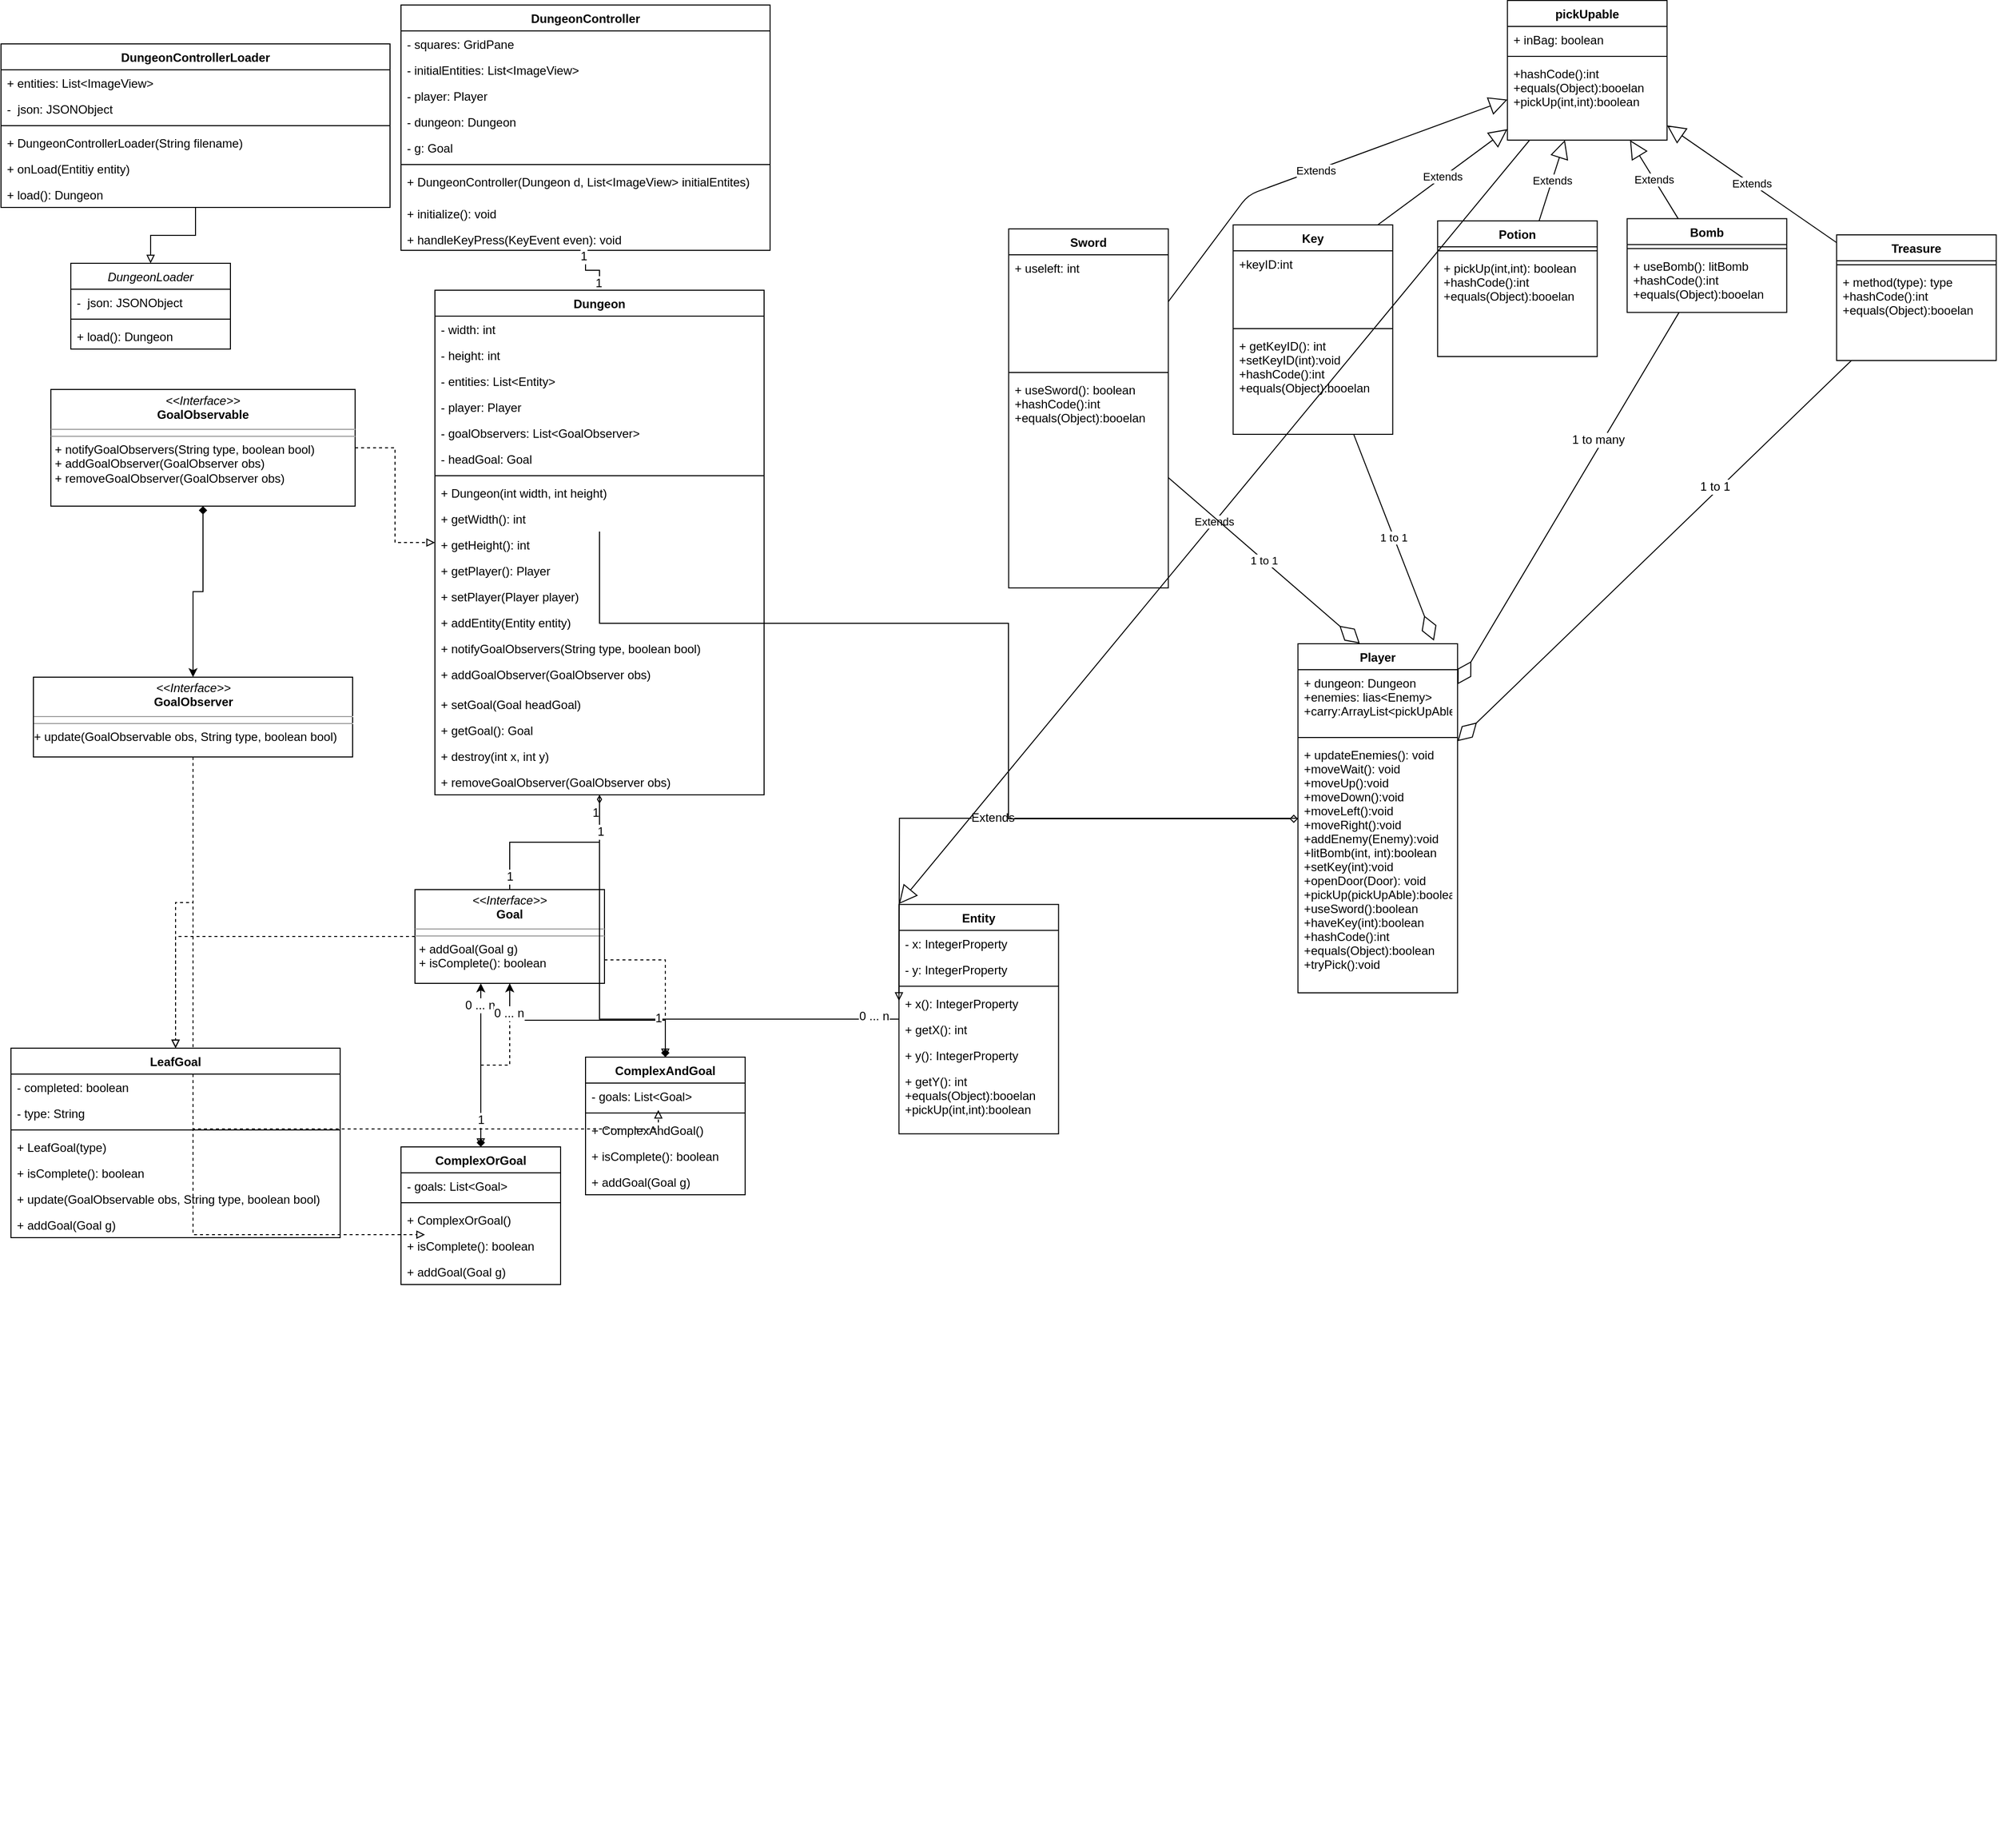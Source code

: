 <mxfile version="11.0.5" type="device"><diagram id="G426yKBNkAfZWLgTaVV7" name="Page-1"><mxGraphModel dx="1055" dy="625" grid="1" gridSize="10" guides="1" tooltips="1" connect="1" arrows="1" fold="1" page="1" pageScale="1" pageWidth="850" pageHeight="1100" math="0" shadow="0"><root><mxCell id="0"/><mxCell id="1" parent="0"/><mxCell id="GxTkPLq0DEOfZ-sv7_yb-11" value="DungeonController" style="swimlane;fontStyle=1;align=center;verticalAlign=top;childLayout=stackLayout;horizontal=1;startSize=26;horizontalStack=0;resizeParent=1;resizeParentMax=0;resizeLast=0;collapsible=1;marginBottom=0;" parent="1" vertex="1"><mxGeometry x="411" y="130" width="370" height="246" as="geometry"/></mxCell><mxCell id="GxTkPLq0DEOfZ-sv7_yb-12" value="- squares: GridPane " style="text;strokeColor=none;fillColor=none;align=left;verticalAlign=top;spacingLeft=4;spacingRight=4;overflow=hidden;rotatable=0;points=[[0,0.5],[1,0.5]];portConstraint=eastwest;" parent="GxTkPLq0DEOfZ-sv7_yb-11" vertex="1"><mxGeometry y="26" width="370" height="26" as="geometry"/></mxCell><mxCell id="GxTkPLq0DEOfZ-sv7_yb-15" value="- initialEntities: List&lt;ImageView&gt; " style="text;strokeColor=none;fillColor=none;align=left;verticalAlign=top;spacingLeft=4;spacingRight=4;overflow=hidden;rotatable=0;points=[[0,0.5],[1,0.5]];portConstraint=eastwest;" parent="GxTkPLq0DEOfZ-sv7_yb-11" vertex="1"><mxGeometry y="52" width="370" height="26" as="geometry"/></mxCell><mxCell id="GxTkPLq0DEOfZ-sv7_yb-16" value="- player: Player " style="text;strokeColor=none;fillColor=none;align=left;verticalAlign=top;spacingLeft=4;spacingRight=4;overflow=hidden;rotatable=0;points=[[0,0.5],[1,0.5]];portConstraint=eastwest;" parent="GxTkPLq0DEOfZ-sv7_yb-11" vertex="1"><mxGeometry y="78" width="370" height="26" as="geometry"/></mxCell><mxCell id="GxTkPLq0DEOfZ-sv7_yb-17" value="- dungeon: Dungeon " style="text;strokeColor=none;fillColor=none;align=left;verticalAlign=top;spacingLeft=4;spacingRight=4;overflow=hidden;rotatable=0;points=[[0,0.5],[1,0.5]];portConstraint=eastwest;" parent="GxTkPLq0DEOfZ-sv7_yb-11" vertex="1"><mxGeometry y="104" width="370" height="26" as="geometry"/></mxCell><mxCell id="jpojGNG9f9dgAY7uh10E-1" value="- g: Goal" style="text;strokeColor=none;fillColor=none;align=left;verticalAlign=top;spacingLeft=4;spacingRight=4;overflow=hidden;rotatable=0;points=[[0,0.5],[1,0.5]];portConstraint=eastwest;" parent="GxTkPLq0DEOfZ-sv7_yb-11" vertex="1"><mxGeometry y="130" width="370" height="26" as="geometry"/></mxCell><mxCell id="GxTkPLq0DEOfZ-sv7_yb-13" value="" style="line;strokeWidth=1;fillColor=none;align=left;verticalAlign=middle;spacingTop=-1;spacingLeft=3;spacingRight=3;rotatable=0;labelPosition=right;points=[];portConstraint=eastwest;" parent="GxTkPLq0DEOfZ-sv7_yb-11" vertex="1"><mxGeometry y="156" width="370" height="8" as="geometry"/></mxCell><mxCell id="GxTkPLq0DEOfZ-sv7_yb-14" value="+ DungeonController(Dungeon d, List&lt;ImageView&gt; initialEntites)" style="text;strokeColor=none;fillColor=none;align=left;verticalAlign=top;spacingLeft=4;spacingRight=4;overflow=hidden;rotatable=0;points=[[0,0.5],[1,0.5]];portConstraint=eastwest;" parent="GxTkPLq0DEOfZ-sv7_yb-11" vertex="1"><mxGeometry y="164" width="370" height="32" as="geometry"/></mxCell><mxCell id="GxTkPLq0DEOfZ-sv7_yb-19" value="+ initialize(): void" style="text;strokeColor=none;fillColor=none;align=left;verticalAlign=top;spacingLeft=4;spacingRight=4;overflow=hidden;rotatable=0;points=[[0,0.5],[1,0.5]];portConstraint=eastwest;" parent="GxTkPLq0DEOfZ-sv7_yb-11" vertex="1"><mxGeometry y="196" width="370" height="26" as="geometry"/></mxCell><mxCell id="GxTkPLq0DEOfZ-sv7_yb-18" value="+ handleKeyPress(KeyEvent even): void" style="text;strokeColor=none;fillColor=none;align=left;verticalAlign=top;spacingLeft=4;spacingRight=4;overflow=hidden;rotatable=0;points=[[0,0.5],[1,0.5]];portConstraint=eastwest;" parent="GxTkPLq0DEOfZ-sv7_yb-11" vertex="1"><mxGeometry y="222" width="370" height="24" as="geometry"/></mxCell><mxCell id="GxTkPLq0DEOfZ-sv7_yb-20" value="DungeonLoader" style="swimlane;fontStyle=2;align=center;verticalAlign=top;childLayout=stackLayout;horizontal=1;startSize=26;horizontalStack=0;resizeParent=1;resizeParentMax=0;resizeLast=0;collapsible=1;marginBottom=0;" parent="1" vertex="1"><mxGeometry x="80" y="389" width="160" height="86" as="geometry"/></mxCell><mxCell id="GxTkPLq0DEOfZ-sv7_yb-21" value="-  json: JSONObject" style="text;strokeColor=none;fillColor=none;align=left;verticalAlign=top;spacingLeft=4;spacingRight=4;overflow=hidden;rotatable=0;points=[[0,0.5],[1,0.5]];portConstraint=eastwest;" parent="GxTkPLq0DEOfZ-sv7_yb-20" vertex="1"><mxGeometry y="26" width="160" height="26" as="geometry"/></mxCell><mxCell id="GxTkPLq0DEOfZ-sv7_yb-22" value="" style="line;strokeWidth=1;fillColor=none;align=left;verticalAlign=middle;spacingTop=-1;spacingLeft=3;spacingRight=3;rotatable=0;labelPosition=right;points=[];portConstraint=eastwest;" parent="GxTkPLq0DEOfZ-sv7_yb-20" vertex="1"><mxGeometry y="52" width="160" height="8" as="geometry"/></mxCell><mxCell id="GxTkPLq0DEOfZ-sv7_yb-23" value="+ load(): Dungeon" style="text;strokeColor=none;fillColor=none;align=left;verticalAlign=top;spacingLeft=4;spacingRight=4;overflow=hidden;rotatable=0;points=[[0,0.5],[1,0.5]];portConstraint=eastwest;" parent="GxTkPLq0DEOfZ-sv7_yb-20" vertex="1"><mxGeometry y="60" width="160" height="26" as="geometry"/></mxCell><mxCell id="GxTkPLq0DEOfZ-sv7_yb-74" style="edgeStyle=orthogonalEdgeStyle;rounded=0;orthogonalLoop=1;jettySize=auto;html=1;endArrow=block;endFill=0;" parent="1" source="GxTkPLq0DEOfZ-sv7_yb-25" target="GxTkPLq0DEOfZ-sv7_yb-20" edge="1"><mxGeometry relative="1" as="geometry"/></mxCell><mxCell id="GxTkPLq0DEOfZ-sv7_yb-25" value="DungeonControllerLoader" style="swimlane;fontStyle=1;align=center;verticalAlign=top;childLayout=stackLayout;horizontal=1;startSize=26;horizontalStack=0;resizeParent=1;resizeParentMax=0;resizeLast=0;collapsible=1;marginBottom=0;" parent="1" vertex="1"><mxGeometry x="10" y="169" width="390" height="164" as="geometry"/></mxCell><mxCell id="GxTkPLq0DEOfZ-sv7_yb-26" value="+ entities: List&lt;ImageView&gt; " style="text;strokeColor=none;fillColor=none;align=left;verticalAlign=top;spacingLeft=4;spacingRight=4;overflow=hidden;rotatable=0;points=[[0,0.5],[1,0.5]];portConstraint=eastwest;" parent="GxTkPLq0DEOfZ-sv7_yb-25" vertex="1"><mxGeometry y="26" width="390" height="26" as="geometry"/></mxCell><mxCell id="GxTkPLq0DEOfZ-sv7_yb-78" value="-  json: JSONObject" style="text;strokeColor=none;fillColor=none;align=left;verticalAlign=top;spacingLeft=4;spacingRight=4;overflow=hidden;rotatable=0;points=[[0,0.5],[1,0.5]];portConstraint=eastwest;" parent="GxTkPLq0DEOfZ-sv7_yb-25" vertex="1"><mxGeometry y="52" width="390" height="26" as="geometry"/></mxCell><mxCell id="GxTkPLq0DEOfZ-sv7_yb-27" value="" style="line;strokeWidth=1;fillColor=none;align=left;verticalAlign=middle;spacingTop=-1;spacingLeft=3;spacingRight=3;rotatable=0;labelPosition=right;points=[];portConstraint=eastwest;" parent="GxTkPLq0DEOfZ-sv7_yb-25" vertex="1"><mxGeometry y="78" width="390" height="8" as="geometry"/></mxCell><mxCell id="GxTkPLq0DEOfZ-sv7_yb-28" value="+ DungeonControllerLoader(String filename)" style="text;strokeColor=none;fillColor=none;align=left;verticalAlign=top;spacingLeft=4;spacingRight=4;overflow=hidden;rotatable=0;points=[[0,0.5],[1,0.5]];portConstraint=eastwest;" parent="GxTkPLq0DEOfZ-sv7_yb-25" vertex="1"><mxGeometry y="86" width="390" height="26" as="geometry"/></mxCell><mxCell id="GxTkPLq0DEOfZ-sv7_yb-29" value="+ onLoad(Entitiy entity)" style="text;strokeColor=none;fillColor=none;align=left;verticalAlign=top;spacingLeft=4;spacingRight=4;overflow=hidden;rotatable=0;points=[[0,0.5],[1,0.5]];portConstraint=eastwest;" parent="GxTkPLq0DEOfZ-sv7_yb-25" vertex="1"><mxGeometry y="112" width="390" height="26" as="geometry"/></mxCell><mxCell id="GxTkPLq0DEOfZ-sv7_yb-77" value="+ load(): Dungeon" style="text;strokeColor=none;fillColor=none;align=left;verticalAlign=top;spacingLeft=4;spacingRight=4;overflow=hidden;rotatable=0;points=[[0,0.5],[1,0.5]];portConstraint=eastwest;" parent="GxTkPLq0DEOfZ-sv7_yb-25" vertex="1"><mxGeometry y="138" width="390" height="26" as="geometry"/></mxCell><mxCell id="GxTkPLq0DEOfZ-sv7_yb-93" style="edgeStyle=orthogonalEdgeStyle;rounded=0;orthogonalLoop=1;jettySize=auto;html=1;dashed=1;endArrow=block;endFill=0;" parent="1" source="GxTkPLq0DEOfZ-sv7_yb-30" target="GxTkPLq0DEOfZ-sv7_yb-37" edge="1"><mxGeometry relative="1" as="geometry"/></mxCell><mxCell id="GxTkPLq0DEOfZ-sv7_yb-94" style="edgeStyle=orthogonalEdgeStyle;rounded=0;orthogonalLoop=1;jettySize=auto;html=1;dashed=1;endArrow=block;endFill=0;" parent="1" source="GxTkPLq0DEOfZ-sv7_yb-30" target="GxTkPLq0DEOfZ-sv7_yb-45" edge="1"><mxGeometry relative="1" as="geometry"/></mxCell><mxCell id="GxTkPLq0DEOfZ-sv7_yb-95" style="edgeStyle=orthogonalEdgeStyle;rounded=0;orthogonalLoop=1;jettySize=auto;html=1;dashed=1;endArrow=block;endFill=0;exitX=1;exitY=0.75;exitDx=0;exitDy=0;" parent="1" source="GxTkPLq0DEOfZ-sv7_yb-30" target="GxTkPLq0DEOfZ-sv7_yb-52" edge="1"><mxGeometry relative="1" as="geometry"/></mxCell><mxCell id="GxTkPLq0DEOfZ-sv7_yb-96" style="edgeStyle=orthogonalEdgeStyle;rounded=0;orthogonalLoop=1;jettySize=auto;html=1;endArrow=none;endFill=0;" parent="1" source="GxTkPLq0DEOfZ-sv7_yb-30" target="GxTkPLq0DEOfZ-sv7_yb-58" edge="1"><mxGeometry relative="1" as="geometry"><mxPoint x="450" y="949" as="targetPoint"/></mxGeometry></mxCell><mxCell id="GxTkPLq0DEOfZ-sv7_yb-97" value="1" style="text;html=1;resizable=0;points=[];align=center;verticalAlign=middle;labelBackgroundColor=#ffffff;" parent="GxTkPLq0DEOfZ-sv7_yb-96" vertex="1" connectable="0"><mxGeometry x="0.808" y="4" relative="1" as="geometry"><mxPoint as="offset"/></mxGeometry></mxCell><mxCell id="GxTkPLq0DEOfZ-sv7_yb-98" value="1" style="text;html=1;resizable=0;points=[];align=center;verticalAlign=middle;labelBackgroundColor=#ffffff;" parent="GxTkPLq0DEOfZ-sv7_yb-96" vertex="1" connectable="0"><mxGeometry x="-0.853" relative="1" as="geometry"><mxPoint as="offset"/></mxGeometry></mxCell><mxCell id="GxTkPLq0DEOfZ-sv7_yb-30" value="&lt;p style=&quot;margin: 0px ; margin-top: 4px ; text-align: center&quot;&gt;&lt;i&gt;&amp;lt;&amp;lt;Interface&amp;gt;&amp;gt;&lt;/i&gt;&lt;br&gt;&lt;b&gt;Goal&lt;/b&gt;&lt;br&gt;&lt;/p&gt;&lt;hr size=&quot;1&quot;&gt;&lt;hr size=&quot;1&quot;&gt;&lt;p style=&quot;margin: 0px ; margin-left: 4px&quot;&gt;+ addGoal(Goal g)&lt;br&gt;&lt;/p&gt;&lt;p style=&quot;margin: 0px ; margin-left: 4px&quot;&gt;+ isComplete(): boolean&lt;br&gt;&lt;/p&gt;" style="verticalAlign=top;align=left;overflow=fill;fontSize=12;fontFamily=Helvetica;html=1;" parent="1" vertex="1"><mxGeometry x="425" y="1017" width="190" height="94" as="geometry"/></mxCell><mxCell id="GxTkPLq0DEOfZ-sv7_yb-89" style="edgeStyle=orthogonalEdgeStyle;rounded=0;orthogonalLoop=1;jettySize=auto;html=1;endArrow=block;endFill=0;dashed=1;" parent="1" source="GxTkPLq0DEOfZ-sv7_yb-31" target="GxTkPLq0DEOfZ-sv7_yb-58" edge="1"><mxGeometry relative="1" as="geometry"/></mxCell><mxCell id="GxTkPLq0DEOfZ-sv7_yb-109" style="edgeStyle=orthogonalEdgeStyle;rounded=0;orthogonalLoop=1;jettySize=auto;html=1;startArrow=diamond;startFill=1;endArrow=classic;endFill=1;" parent="1" source="GxTkPLq0DEOfZ-sv7_yb-31" target="GxTkPLq0DEOfZ-sv7_yb-32" edge="1"><mxGeometry relative="1" as="geometry"/></mxCell><mxCell id="GxTkPLq0DEOfZ-sv7_yb-31" value="&lt;p style=&quot;margin: 0px ; margin-top: 4px ; text-align: center&quot;&gt;&lt;i&gt;&amp;lt;&amp;lt;Interface&amp;gt;&amp;gt;&lt;/i&gt;&lt;br&gt;&lt;b&gt;GoalObservable&lt;/b&gt;&lt;br&gt;&lt;/p&gt;&lt;hr size=&quot;1&quot;&gt;&lt;hr size=&quot;1&quot;&gt;&lt;p style=&quot;margin: 0px ; margin-left: 4px&quot;&gt;+ notifyGoalObservers(String type, boolean bool)&lt;br&gt;&lt;/p&gt;&lt;p style=&quot;margin: 0px ; margin-left: 4px&quot;&gt;+ addGoalObserver(GoalObserver obs)&lt;/p&gt;&lt;p style=&quot;margin: 0px ; margin-left: 4px&quot;&gt;+ removeGoalObserver(GoalObserver obs)&lt;br&gt;&lt;/p&gt;" style="verticalAlign=top;align=left;overflow=fill;fontSize=12;fontFamily=Helvetica;html=1;" parent="1" vertex="1"><mxGeometry x="60" y="515.5" width="305" height="117" as="geometry"/></mxCell><mxCell id="GxTkPLq0DEOfZ-sv7_yb-90" style="edgeStyle=orthogonalEdgeStyle;rounded=0;orthogonalLoop=1;jettySize=auto;html=1;entryX=0.456;entryY=1.038;entryDx=0;entryDy=0;entryPerimeter=0;dashed=1;endArrow=block;endFill=0;" parent="1" source="GxTkPLq0DEOfZ-sv7_yb-32" target="GxTkPLq0DEOfZ-sv7_yb-53" edge="1"><mxGeometry relative="1" as="geometry"/></mxCell><mxCell id="GxTkPLq0DEOfZ-sv7_yb-91" style="edgeStyle=orthogonalEdgeStyle;rounded=0;orthogonalLoop=1;jettySize=auto;html=1;entryX=0.15;entryY=0.077;entryDx=0;entryDy=0;entryPerimeter=0;dashed=1;endArrow=block;endFill=0;" parent="1" source="GxTkPLq0DEOfZ-sv7_yb-32" target="GxTkPLq0DEOfZ-sv7_yb-49" edge="1"><mxGeometry relative="1" as="geometry"/></mxCell><mxCell id="GxTkPLq0DEOfZ-sv7_yb-92" style="edgeStyle=orthogonalEdgeStyle;rounded=0;orthogonalLoop=1;jettySize=auto;html=1;dashed=1;endArrow=block;endFill=0;" parent="1" source="GxTkPLq0DEOfZ-sv7_yb-32" target="GxTkPLq0DEOfZ-sv7_yb-37" edge="1"><mxGeometry relative="1" as="geometry"/></mxCell><mxCell id="GxTkPLq0DEOfZ-sv7_yb-32" value="&lt;p style=&quot;margin: 0px ; margin-top: 4px ; text-align: center&quot;&gt;&lt;i&gt;&amp;lt;&amp;lt;Interface&amp;gt;&amp;gt;&lt;/i&gt;&lt;br&gt;&lt;b&gt;GoalObserver&lt;/b&gt;&lt;br&gt;&lt;/p&gt;&lt;hr size=&quot;1&quot;&gt;&lt;hr size=&quot;1&quot;&gt;+ update(GoalObservable obs, String type, boolean bool)" style="verticalAlign=top;align=left;overflow=fill;fontSize=12;fontFamily=Helvetica;html=1;" parent="1" vertex="1"><mxGeometry x="42.5" y="804" width="320" height="80" as="geometry"/></mxCell><mxCell id="GxTkPLq0DEOfZ-sv7_yb-37" value="LeafGoal" style="swimlane;fontStyle=1;align=center;verticalAlign=top;childLayout=stackLayout;horizontal=1;startSize=26;horizontalStack=0;resizeParent=1;resizeParentMax=0;resizeLast=0;collapsible=1;marginBottom=0;" parent="1" vertex="1"><mxGeometry x="20" y="1176" width="330" height="190" as="geometry"/></mxCell><mxCell id="GxTkPLq0DEOfZ-sv7_yb-38" value="- completed: boolean" style="text;strokeColor=none;fillColor=none;align=left;verticalAlign=top;spacingLeft=4;spacingRight=4;overflow=hidden;rotatable=0;points=[[0,0.5],[1,0.5]];portConstraint=eastwest;" parent="GxTkPLq0DEOfZ-sv7_yb-37" vertex="1"><mxGeometry y="26" width="330" height="26" as="geometry"/></mxCell><mxCell id="GxTkPLq0DEOfZ-sv7_yb-41" value="- type: String" style="text;strokeColor=none;fillColor=none;align=left;verticalAlign=top;spacingLeft=4;spacingRight=4;overflow=hidden;rotatable=0;points=[[0,0.5],[1,0.5]];portConstraint=eastwest;" parent="GxTkPLq0DEOfZ-sv7_yb-37" vertex="1"><mxGeometry y="52" width="330" height="26" as="geometry"/></mxCell><mxCell id="GxTkPLq0DEOfZ-sv7_yb-39" value="" style="line;strokeWidth=1;fillColor=none;align=left;verticalAlign=middle;spacingTop=-1;spacingLeft=3;spacingRight=3;rotatable=0;labelPosition=right;points=[];portConstraint=eastwest;" parent="GxTkPLq0DEOfZ-sv7_yb-37" vertex="1"><mxGeometry y="78" width="330" height="8" as="geometry"/></mxCell><mxCell id="GxTkPLq0DEOfZ-sv7_yb-40" value="+ LeafGoal(type)" style="text;strokeColor=none;fillColor=none;align=left;verticalAlign=top;spacingLeft=4;spacingRight=4;overflow=hidden;rotatable=0;points=[[0,0.5],[1,0.5]];portConstraint=eastwest;" parent="GxTkPLq0DEOfZ-sv7_yb-37" vertex="1"><mxGeometry y="86" width="330" height="26" as="geometry"/></mxCell><mxCell id="GxTkPLq0DEOfZ-sv7_yb-42" value="+ isComplete(): boolean" style="text;strokeColor=none;fillColor=none;align=left;verticalAlign=top;spacingLeft=4;spacingRight=4;overflow=hidden;rotatable=0;points=[[0,0.5],[1,0.5]];portConstraint=eastwest;" parent="GxTkPLq0DEOfZ-sv7_yb-37" vertex="1"><mxGeometry y="112" width="330" height="26" as="geometry"/></mxCell><mxCell id="GxTkPLq0DEOfZ-sv7_yb-43" value="+ update(GoalObservable obs, String type, boolean bool)" style="text;strokeColor=none;fillColor=none;align=left;verticalAlign=top;spacingLeft=4;spacingRight=4;overflow=hidden;rotatable=0;points=[[0,0.5],[1,0.5]];portConstraint=eastwest;" parent="GxTkPLq0DEOfZ-sv7_yb-37" vertex="1"><mxGeometry y="138" width="330" height="26" as="geometry"/></mxCell><mxCell id="GxTkPLq0DEOfZ-sv7_yb-44" value="+ addGoal(Goal g)" style="text;strokeColor=none;fillColor=none;align=left;verticalAlign=top;spacingLeft=4;spacingRight=4;overflow=hidden;rotatable=0;points=[[0,0.5],[1,0.5]];portConstraint=eastwest;" parent="GxTkPLq0DEOfZ-sv7_yb-37" vertex="1"><mxGeometry y="164" width="330" height="26" as="geometry"/></mxCell><mxCell id="GxTkPLq0DEOfZ-sv7_yb-102" style="edgeStyle=orthogonalEdgeStyle;rounded=0;orthogonalLoop=1;jettySize=auto;html=1;endArrow=classic;endFill=1;startArrow=diamond;startFill=1;" parent="1" source="GxTkPLq0DEOfZ-sv7_yb-45" target="GxTkPLq0DEOfZ-sv7_yb-30" edge="1"><mxGeometry relative="1" as="geometry"><Array as="points"><mxPoint x="550" y="1290"/><mxPoint x="550" y="1290"/></Array></mxGeometry></mxCell><mxCell id="GxTkPLq0DEOfZ-sv7_yb-103" value="0 ... n" style="text;html=1;resizable=0;points=[];align=center;verticalAlign=middle;labelBackgroundColor=#ffffff;" parent="GxTkPLq0DEOfZ-sv7_yb-102" vertex="1" connectable="0"><mxGeometry x="0.739" y="1" relative="1" as="geometry"><mxPoint as="offset"/></mxGeometry></mxCell><mxCell id="GxTkPLq0DEOfZ-sv7_yb-104" value="1" style="text;html=1;resizable=0;points=[];align=center;verticalAlign=middle;labelBackgroundColor=#ffffff;" parent="GxTkPLq0DEOfZ-sv7_yb-102" vertex="1" connectable="0"><mxGeometry x="-0.464" y="-17" relative="1" as="geometry"><mxPoint x="-17" y="17" as="offset"/></mxGeometry></mxCell><mxCell id="GxTkPLq0DEOfZ-sv7_yb-45" value="ComplexOrGoal" style="swimlane;fontStyle=1;align=center;verticalAlign=top;childLayout=stackLayout;horizontal=1;startSize=26;horizontalStack=0;resizeParent=1;resizeParentMax=0;resizeLast=0;collapsible=1;marginBottom=0;" parent="1" vertex="1"><mxGeometry x="411" y="1275" width="160" height="138" as="geometry"/></mxCell><mxCell id="GxTkPLq0DEOfZ-sv7_yb-46" value="- goals:  List&lt;Goal&gt; " style="text;strokeColor=none;fillColor=none;align=left;verticalAlign=top;spacingLeft=4;spacingRight=4;overflow=hidden;rotatable=0;points=[[0,0.5],[1,0.5]];portConstraint=eastwest;" parent="GxTkPLq0DEOfZ-sv7_yb-45" vertex="1"><mxGeometry y="26" width="160" height="26" as="geometry"/></mxCell><mxCell id="GxTkPLq0DEOfZ-sv7_yb-47" value="" style="line;strokeWidth=1;fillColor=none;align=left;verticalAlign=middle;spacingTop=-1;spacingLeft=3;spacingRight=3;rotatable=0;labelPosition=right;points=[];portConstraint=eastwest;" parent="GxTkPLq0DEOfZ-sv7_yb-45" vertex="1"><mxGeometry y="52" width="160" height="8" as="geometry"/></mxCell><mxCell id="GxTkPLq0DEOfZ-sv7_yb-48" value="+ ComplexOrGoal()" style="text;strokeColor=none;fillColor=none;align=left;verticalAlign=top;spacingLeft=4;spacingRight=4;overflow=hidden;rotatable=0;points=[[0,0.5],[1,0.5]];portConstraint=eastwest;" parent="GxTkPLq0DEOfZ-sv7_yb-45" vertex="1"><mxGeometry y="60" width="160" height="26" as="geometry"/></mxCell><mxCell id="GxTkPLq0DEOfZ-sv7_yb-49" value="+ isComplete(): boolean" style="text;strokeColor=none;fillColor=none;align=left;verticalAlign=top;spacingLeft=4;spacingRight=4;overflow=hidden;rotatable=0;points=[[0,0.5],[1,0.5]];portConstraint=eastwest;" parent="GxTkPLq0DEOfZ-sv7_yb-45" vertex="1"><mxGeometry y="86" width="160" height="26" as="geometry"/></mxCell><mxCell id="GxTkPLq0DEOfZ-sv7_yb-50" value="+ addGoal(Goal g)" style="text;strokeColor=none;fillColor=none;align=left;verticalAlign=top;spacingLeft=4;spacingRight=4;overflow=hidden;rotatable=0;points=[[0,0.5],[1,0.5]];portConstraint=eastwest;" parent="GxTkPLq0DEOfZ-sv7_yb-45" vertex="1"><mxGeometry y="112" width="160" height="26" as="geometry"/></mxCell><mxCell id="GxTkPLq0DEOfZ-sv7_yb-52" value="ComplexAndGoal" style="swimlane;fontStyle=1;align=center;verticalAlign=top;childLayout=stackLayout;horizontal=1;startSize=26;horizontalStack=0;resizeParent=1;resizeParentMax=0;resizeLast=0;collapsible=1;marginBottom=0;" parent="1" vertex="1"><mxGeometry x="596" y="1185" width="160" height="138" as="geometry"/></mxCell><mxCell id="GxTkPLq0DEOfZ-sv7_yb-53" value="- goals:  List&lt;Goal&gt;" style="text;strokeColor=none;fillColor=none;align=left;verticalAlign=top;spacingLeft=4;spacingRight=4;overflow=hidden;rotatable=0;points=[[0,0.5],[1,0.5]];portConstraint=eastwest;" parent="GxTkPLq0DEOfZ-sv7_yb-52" vertex="1"><mxGeometry y="26" width="160" height="26" as="geometry"/></mxCell><mxCell id="GxTkPLq0DEOfZ-sv7_yb-54" value="" style="line;strokeWidth=1;fillColor=none;align=left;verticalAlign=middle;spacingTop=-1;spacingLeft=3;spacingRight=3;rotatable=0;labelPosition=right;points=[];portConstraint=eastwest;" parent="GxTkPLq0DEOfZ-sv7_yb-52" vertex="1"><mxGeometry y="52" width="160" height="8" as="geometry"/></mxCell><mxCell id="GxTkPLq0DEOfZ-sv7_yb-55" value="+ ComplexAndGoal()" style="text;strokeColor=none;fillColor=none;align=left;verticalAlign=top;spacingLeft=4;spacingRight=4;overflow=hidden;rotatable=0;points=[[0,0.5],[1,0.5]];portConstraint=eastwest;" parent="GxTkPLq0DEOfZ-sv7_yb-52" vertex="1"><mxGeometry y="60" width="160" height="26" as="geometry"/></mxCell><mxCell id="GxTkPLq0DEOfZ-sv7_yb-56" value="+ isComplete(): boolean" style="text;strokeColor=none;fillColor=none;align=left;verticalAlign=top;spacingLeft=4;spacingRight=4;overflow=hidden;rotatable=0;points=[[0,0.5],[1,0.5]];portConstraint=eastwest;" parent="GxTkPLq0DEOfZ-sv7_yb-52" vertex="1"><mxGeometry y="86" width="160" height="26" as="geometry"/></mxCell><mxCell id="GxTkPLq0DEOfZ-sv7_yb-57" value="+ addGoal(Goal g)" style="text;strokeColor=none;fillColor=none;align=left;verticalAlign=top;spacingLeft=4;spacingRight=4;overflow=hidden;rotatable=0;points=[[0,0.5],[1,0.5]];portConstraint=eastwest;" parent="GxTkPLq0DEOfZ-sv7_yb-52" vertex="1"><mxGeometry y="112" width="160" height="26" as="geometry"/></mxCell><mxCell id="GxTkPLq0DEOfZ-sv7_yb-75" style="edgeStyle=orthogonalEdgeStyle;rounded=0;orthogonalLoop=1;jettySize=auto;html=1;endArrow=none;endFill=0;" parent="1" source="GxTkPLq0DEOfZ-sv7_yb-58" target="GxTkPLq0DEOfZ-sv7_yb-11" edge="1"><mxGeometry relative="1" as="geometry"/></mxCell><mxCell id="GxTkPLq0DEOfZ-sv7_yb-87" value="1" style="text;html=1;resizable=0;points=[];align=center;verticalAlign=middle;labelBackgroundColor=#ffffff;" parent="GxTkPLq0DEOfZ-sv7_yb-75" vertex="1" connectable="0"><mxGeometry x="0.802" y="2" relative="1" as="geometry"><mxPoint as="offset"/></mxGeometry></mxCell><mxCell id="GxTkPLq0DEOfZ-sv7_yb-88" value="1" style="text;html=1;resizable=0;points=[];align=center;verticalAlign=middle;labelBackgroundColor=#ffffff;" parent="GxTkPLq0DEOfZ-sv7_yb-75" vertex="1" connectable="0"><mxGeometry x="-0.719" y="1" relative="1" as="geometry"><mxPoint as="offset"/></mxGeometry></mxCell><mxCell id="GxTkPLq0DEOfZ-sv7_yb-58" value="Dungeon" style="swimlane;fontStyle=1;align=center;verticalAlign=top;childLayout=stackLayout;horizontal=1;startSize=26;horizontalStack=0;resizeParent=1;resizeParentMax=0;resizeLast=0;collapsible=1;marginBottom=0;" parent="1" vertex="1"><mxGeometry x="445" y="416" width="330" height="506" as="geometry"/></mxCell><mxCell id="GxTkPLq0DEOfZ-sv7_yb-62" value="- width: int" style="text;strokeColor=none;fillColor=none;align=left;verticalAlign=top;spacingLeft=4;spacingRight=4;overflow=hidden;rotatable=0;points=[[0,0.5],[1,0.5]];portConstraint=eastwest;" parent="GxTkPLq0DEOfZ-sv7_yb-58" vertex="1"><mxGeometry y="26" width="330" height="26" as="geometry"/></mxCell><mxCell id="GxTkPLq0DEOfZ-sv7_yb-64" value="- height: int" style="text;strokeColor=none;fillColor=none;align=left;verticalAlign=top;spacingLeft=4;spacingRight=4;overflow=hidden;rotatable=0;points=[[0,0.5],[1,0.5]];portConstraint=eastwest;" parent="GxTkPLq0DEOfZ-sv7_yb-58" vertex="1"><mxGeometry y="52" width="330" height="26" as="geometry"/></mxCell><mxCell id="GxTkPLq0DEOfZ-sv7_yb-63" value="- entities: List&lt;Entity&gt;" style="text;strokeColor=none;fillColor=none;align=left;verticalAlign=top;spacingLeft=4;spacingRight=4;overflow=hidden;rotatable=0;points=[[0,0.5],[1,0.5]];portConstraint=eastwest;" parent="GxTkPLq0DEOfZ-sv7_yb-58" vertex="1"><mxGeometry y="78" width="330" height="26" as="geometry"/></mxCell><mxCell id="GxTkPLq0DEOfZ-sv7_yb-110" value="- player: Player" style="text;strokeColor=none;fillColor=none;align=left;verticalAlign=top;spacingLeft=4;spacingRight=4;overflow=hidden;rotatable=0;points=[[0,0.5],[1,0.5]];portConstraint=eastwest;" parent="GxTkPLq0DEOfZ-sv7_yb-58" vertex="1"><mxGeometry y="104" width="330" height="26" as="geometry"/></mxCell><mxCell id="GxTkPLq0DEOfZ-sv7_yb-112" value="- goalObservers: List&lt;GoalObserver&gt;" style="text;strokeColor=none;fillColor=none;align=left;verticalAlign=top;spacingLeft=4;spacingRight=4;overflow=hidden;rotatable=0;points=[[0,0.5],[1,0.5]];portConstraint=eastwest;" parent="GxTkPLq0DEOfZ-sv7_yb-58" vertex="1"><mxGeometry y="130" width="330" height="26" as="geometry"/></mxCell><mxCell id="GxTkPLq0DEOfZ-sv7_yb-59" value="- headGoal: Goal" style="text;strokeColor=none;fillColor=none;align=left;verticalAlign=top;spacingLeft=4;spacingRight=4;overflow=hidden;rotatable=0;points=[[0,0.5],[1,0.5]];portConstraint=eastwest;" parent="GxTkPLq0DEOfZ-sv7_yb-58" vertex="1"><mxGeometry y="156" width="330" height="26" as="geometry"/></mxCell><mxCell id="GxTkPLq0DEOfZ-sv7_yb-60" value="" style="line;strokeWidth=1;fillColor=none;align=left;verticalAlign=middle;spacingTop=-1;spacingLeft=3;spacingRight=3;rotatable=0;labelPosition=right;points=[];portConstraint=eastwest;" parent="GxTkPLq0DEOfZ-sv7_yb-58" vertex="1"><mxGeometry y="182" width="330" height="8" as="geometry"/></mxCell><mxCell id="GxTkPLq0DEOfZ-sv7_yb-61" value="+ Dungeon(int width, int height)" style="text;strokeColor=none;fillColor=none;align=left;verticalAlign=top;spacingLeft=4;spacingRight=4;overflow=hidden;rotatable=0;points=[[0,0.5],[1,0.5]];portConstraint=eastwest;" parent="GxTkPLq0DEOfZ-sv7_yb-58" vertex="1"><mxGeometry y="190" width="330" height="26" as="geometry"/></mxCell><mxCell id="GxTkPLq0DEOfZ-sv7_yb-65" value="+ getWidth(): int" style="text;strokeColor=none;fillColor=none;align=left;verticalAlign=top;spacingLeft=4;spacingRight=4;overflow=hidden;rotatable=0;points=[[0,0.5],[1,0.5]];portConstraint=eastwest;" parent="GxTkPLq0DEOfZ-sv7_yb-58" vertex="1"><mxGeometry y="216" width="330" height="26" as="geometry"/></mxCell><mxCell id="GxTkPLq0DEOfZ-sv7_yb-66" value="+ getHeight(): int" style="text;strokeColor=none;fillColor=none;align=left;verticalAlign=top;spacingLeft=4;spacingRight=4;overflow=hidden;rotatable=0;points=[[0,0.5],[1,0.5]];portConstraint=eastwest;" parent="GxTkPLq0DEOfZ-sv7_yb-58" vertex="1"><mxGeometry y="242" width="330" height="26" as="geometry"/></mxCell><mxCell id="GxTkPLq0DEOfZ-sv7_yb-67" value="+ getPlayer(): Player" style="text;strokeColor=none;fillColor=none;align=left;verticalAlign=top;spacingLeft=4;spacingRight=4;overflow=hidden;rotatable=0;points=[[0,0.5],[1,0.5]];portConstraint=eastwest;" parent="GxTkPLq0DEOfZ-sv7_yb-58" vertex="1"><mxGeometry y="268" width="330" height="26" as="geometry"/></mxCell><mxCell id="GxTkPLq0DEOfZ-sv7_yb-68" value="+ setPlayer(Player player)" style="text;strokeColor=none;fillColor=none;align=left;verticalAlign=top;spacingLeft=4;spacingRight=4;overflow=hidden;rotatable=0;points=[[0,0.5],[1,0.5]];portConstraint=eastwest;" parent="GxTkPLq0DEOfZ-sv7_yb-58" vertex="1"><mxGeometry y="294" width="330" height="26" as="geometry"/></mxCell><mxCell id="GxTkPLq0DEOfZ-sv7_yb-69" value="+ addEntity(Entity entity)" style="text;strokeColor=none;fillColor=none;align=left;verticalAlign=top;spacingLeft=4;spacingRight=4;overflow=hidden;rotatable=0;points=[[0,0.5],[1,0.5]];portConstraint=eastwest;" parent="GxTkPLq0DEOfZ-sv7_yb-58" vertex="1"><mxGeometry y="320" width="330" height="26" as="geometry"/></mxCell><mxCell id="GxTkPLq0DEOfZ-sv7_yb-71" value="+ notifyGoalObservers(String type, boolean bool)" style="text;strokeColor=none;fillColor=none;align=left;verticalAlign=top;spacingLeft=4;spacingRight=4;overflow=hidden;rotatable=0;points=[[0,0.5],[1,0.5]];portConstraint=eastwest;" parent="GxTkPLq0DEOfZ-sv7_yb-58" vertex="1"><mxGeometry y="346" width="330" height="26" as="geometry"/></mxCell><mxCell id="GxTkPLq0DEOfZ-sv7_yb-72" value="+ addGoalObserver(GoalObserver obs)" style="text;strokeColor=none;fillColor=none;align=left;verticalAlign=top;spacingLeft=4;spacingRight=4;overflow=hidden;rotatable=0;points=[[0,0.5],[1,0.5]];portConstraint=eastwest;" parent="GxTkPLq0DEOfZ-sv7_yb-58" vertex="1"><mxGeometry y="372" width="330" height="30" as="geometry"/></mxCell><mxCell id="GxTkPLq0DEOfZ-sv7_yb-111" value="+ setGoal(Goal headGoal)" style="text;strokeColor=none;fillColor=none;align=left;verticalAlign=top;spacingLeft=4;spacingRight=4;overflow=hidden;rotatable=0;points=[[0,0.5],[1,0.5]];portConstraint=eastwest;" parent="GxTkPLq0DEOfZ-sv7_yb-58" vertex="1"><mxGeometry y="402" width="330" height="26" as="geometry"/></mxCell><mxCell id="jpojGNG9f9dgAY7uh10E-2" value="+ getGoal(): Goal" style="text;strokeColor=none;fillColor=none;align=left;verticalAlign=top;spacingLeft=4;spacingRight=4;overflow=hidden;rotatable=0;points=[[0,0.5],[1,0.5]];portConstraint=eastwest;" parent="GxTkPLq0DEOfZ-sv7_yb-58" vertex="1"><mxGeometry y="428" width="330" height="26" as="geometry"/></mxCell><mxCell id="hAQH4u0ZfU-hsD_RJb94-1" value="+ destroy(int x, int y)" style="text;strokeColor=none;fillColor=none;align=left;verticalAlign=top;spacingLeft=4;spacingRight=4;overflow=hidden;rotatable=0;points=[[0,0.5],[1,0.5]];portConstraint=eastwest;" parent="GxTkPLq0DEOfZ-sv7_yb-58" vertex="1"><mxGeometry y="454" width="330" height="26" as="geometry"/></mxCell><mxCell id="GxTkPLq0DEOfZ-sv7_yb-73" value="+ removeGoalObserver(GoalObserver obs)" style="text;strokeColor=none;fillColor=none;align=left;verticalAlign=top;spacingLeft=4;spacingRight=4;overflow=hidden;rotatable=0;points=[[0,0.5],[1,0.5]];portConstraint=eastwest;" parent="GxTkPLq0DEOfZ-sv7_yb-58" vertex="1"><mxGeometry y="480" width="330" height="26" as="geometry"/></mxCell><mxCell id="GxTkPLq0DEOfZ-sv7_yb-99" style="edgeStyle=orthogonalEdgeStyle;rounded=0;orthogonalLoop=1;jettySize=auto;html=1;endArrow=diamondThin;endFill=0;" parent="1" source="ZnqdpWSVbz3ramZZagTX-49" target="GxTkPLq0DEOfZ-sv7_yb-58" edge="1"><mxGeometry relative="1" as="geometry"><mxPoint x="850" y="1078" as="sourcePoint"/></mxGeometry></mxCell><mxCell id="GxTkPLq0DEOfZ-sv7_yb-100" value="1" style="text;html=1;resizable=0;points=[];align=center;verticalAlign=middle;labelBackgroundColor=#ffffff;" parent="GxTkPLq0DEOfZ-sv7_yb-99" vertex="1" connectable="0"><mxGeometry x="0.858" y="-1" relative="1" as="geometry"><mxPoint as="offset"/></mxGeometry></mxCell><mxCell id="GxTkPLq0DEOfZ-sv7_yb-101" value="0 ... n" style="text;html=1;resizable=0;points=[];align=center;verticalAlign=middle;labelBackgroundColor=#ffffff;" parent="GxTkPLq0DEOfZ-sv7_yb-99" vertex="1" connectable="0"><mxGeometry x="-0.905" y="-3" relative="1" as="geometry"><mxPoint as="offset"/></mxGeometry></mxCell><mxCell id="GxTkPLq0DEOfZ-sv7_yb-105" style="edgeStyle=orthogonalEdgeStyle;rounded=0;orthogonalLoop=1;jettySize=auto;html=1;endArrow=classic;endFill=1;startArrow=diamond;startFill=1;exitX=0.5;exitY=0;exitDx=0;exitDy=0;" parent="1" source="GxTkPLq0DEOfZ-sv7_yb-52" target="GxTkPLq0DEOfZ-sv7_yb-30" edge="1"><mxGeometry relative="1" as="geometry"><mxPoint x="680" y="1223" as="sourcePoint"/><mxPoint x="680" y="1085" as="targetPoint"/><Array as="points"/></mxGeometry></mxCell><mxCell id="GxTkPLq0DEOfZ-sv7_yb-106" value="0 ... n" style="text;html=1;resizable=0;points=[];align=center;verticalAlign=middle;labelBackgroundColor=#ffffff;" parent="GxTkPLq0DEOfZ-sv7_yb-105" vertex="1" connectable="0"><mxGeometry x="0.739" y="1" relative="1" as="geometry"><mxPoint as="offset"/></mxGeometry></mxCell><mxCell id="GxTkPLq0DEOfZ-sv7_yb-108" value="1" style="text;html=1;resizable=0;points=[];align=center;verticalAlign=middle;labelBackgroundColor=#ffffff;" parent="GxTkPLq0DEOfZ-sv7_yb-105" vertex="1" connectable="0"><mxGeometry x="-0.613" y="-2" relative="1" as="geometry"><mxPoint as="offset"/></mxGeometry></mxCell><mxCell id="ZnqdpWSVbz3ramZZagTX-1" value="&lt;span style=&quot;font-family: &amp;#34;helvetica&amp;#34; , &amp;#34;arial&amp;#34; , sans-serif ; font-size: 0px&quot;&gt;%3CmxGraphModel%3E%3Croot%3E%3CmxCell%20id%3D%220%22%2F%3E%3CmxCell%20id%3D%221%22%20parent%3D%220%22%2F%3E%3CmxCell%20id%3D%222%22%20value%3D%22Entity%22%20style%3D%22swimlane%3BfontStyle%3D1%3Balign%3Dcenter%3BverticalAlign%3Dtop%3BchildLayout%3DstackLayout%3Bhorizontal%3D1%3BstartSize%3D26%3BhorizontalStack%3D0%3BresizeParent%3D1%3BresizeParentMax%3D0%3BresizeLast%3D0%3Bcollapsible%3D1%3BmarginBottom%3D0%3B%22%20vertex%3D%221%22%20parent%3D%221%22%3E%3CmxGeometry%20x%3D%22330%22%20y%3D%22-0.143%22%20width%3D%22160%22%20height%3D%22230%22%20as%3D%22geometry%22%2F%3E%3C%2FmxCell%3E%3CmxCell%20id%3D%223%22%20value%3D%22-%20x%3A%20IntegerProperty%20%22%20style%3D%22text%3BstrokeColor%3Dnone%3BfillColor%3Dnone%3Balign%3Dleft%3BverticalAlign%3Dtop%3BspacingLeft%3D4%3BspacingRight%3D4%3Boverflow%3Dhidden%3Brotatable%3D0%3Bpoints%3D%5B%5B0%2C0.5%5D%2C%5B1%2C0.5%5D%5D%3BportConstraint%3Deastwest%3B%22%20vertex%3D%221%22%20parent%3D%222%22%3E%3CmxGeometry%20y%3D%2226%22%20width%3D%22160%22%20height%3D%2226%22%20as%3D%22geometry%22%2F%3E%3C%2FmxCell%3E%3CmxCell%20id%3D%224%22%20value%3D%22-%20y%3A%20IntegerProperty%20%22%20style%3D%22text%3BstrokeColor%3Dnone%3BfillColor%3Dnone%3Balign%3Dleft%3BverticalAlign%3Dtop%3BspacingLeft%3D4%3BspacingRight%3D4%3Boverflow%3Dhidden%3Brotatable%3D0%3Bpoints%3D%5B%5B0%2C0.5%5D%2C%5B1%2C0.5%5D%5D%3BportConstraint%3Deastwest%3B%22%20vertex%3D%221%22%20parent%3D%222%22%3E%3CmxGeometry%20y%3D%2252%22%20width%3D%22160%22%20height%3D%2226%22%20as%3D%22geometry%22%2F%3E%3C%2FmxCell%3E%3CmxCell%20id%3D%225%22%20value%3D%22%22%20style%3D%22line%3BstrokeWidth%3D1%3BfillColor%3Dnone%3Balign%3Dleft%3BverticalAlign%3Dmiddle%3BspacingTop%3D-1%3BspacingLeft%3D3%3BspacingRight%3D3%3Brotatable%3D0%3BlabelPosition%3Dright%3Bpoints%3D%5B%5D%3BportConstraint%3Deastwest%3B%22%20vertex%3D%221%22%20parent%3D%222%22%3E%3CmxGeometry%20y%3D%2278%22%20width%3D%22160%22%20height%3D%228%22%20as%3D%22geometry%22%2F%3E%3C%2FmxCell%3E%3CmxCell%20id%3D%226%22%20value%3D%22%2B%20x()%3A%20IntegerProperty%22%20style%3D%22text%3BstrokeColor%3Dnone%3BfillColor%3Dnone%3Balign%3Dleft%3BverticalAlign%3Dtop%3BspacingLeft%3D4%3BspacingRight%3D4%3Boverflow%3Dhidden%3Brotatable%3D0%3Bpoints%3D%5B%5B0%2C0.5%5D%2C%5B1%2C0.5%5D%5D%3BportConstraint%3Deastwest%3B%22%20vertex%3D%221%22%20parent%3D%222%22%3E%3CmxGeometry%20y%3D%2286%22%20width%3D%22160%22%20height%3D%2226%22%20as%3D%22geometry%22%2F%3E%3C%2FmxCell%3E%3CmxCell%20id%3D%227%22%20value%3D%22%2B%20getX()%3A%20int%22%20style%3D%22text%3BstrokeColor%3Dnone%3BfillColor%3Dnone%3Balign%3Dleft%3BverticalAlign%3Dtop%3BspacingLeft%3D4%3BspacingRight%3D4%3Boverflow%3Dhidden%3Brotatable%3D0%3Bpoints%3D%5B%5B0%2C0.5%5D%2C%5B1%2C0.5%5D%5D%3BportConstraint%3Deastwest%3B%22%20vertex%3D%221%22%20parent%3D%222%22%3E%3CmxGeometry%20y%3D%22112%22%20width%3D%22160%22%20height%3D%2226%22%20as%3D%22geometry%22%2F%3E%3C%2FmxCell%3E%3CmxCell%20id%3D%228%22%20value%3D%22%2B%20y()%3A%20IntegerProperty%22%20style%3D%22text%3BstrokeColor%3Dnone%3BfillColor%3Dnone%3Balign%3Dleft%3BverticalAlign%3Dtop%3BspacingLeft%3D4%3BspacingRight%3D4%3Boverflow%3Dhidden%3Brotatable%3D0%3Bpoints%3D%5B%5B0%2C0.5%5D%2C%5B1%2C0.5%5D%5D%3BportConstraint%3Deastwest%3B%22%20vertex%3D%221%22%20parent%3D%222%22%3E%3CmxGeometry%20y%3D%22138%22%20width%3D%22160%22%20height%3D%2226%22%20as%3D%22geometry%22%2F%3E%3C%2FmxCell%3E%3CmxCell%20id%3D%229%22%20value%3D%22%2B%20getY()%3A%20int%26%2310%3B%2Bequals(Object)%3Abooelan%26%2310%3B%2BpickUp(int%2Cint)%3Aboolean%22%20style%3D%22text%3BstrokeColor%3Dnone%3BfillColor%3Dnone%3Balign%3Dleft%3BverticalAlign%3Dtop%3BspacingLeft%3D4%3BspacingRight%3D4%3Boverflow%3Dhidden%3Brotatable%3D0%3Bpoints%3D%5B%5B0%2C0.5%5D%2C%5B1%2C0.5%5D%5D%3BportConstraint%3Deastwest%3B%22%20vertex%3D%221%22%20parent%3D%222%22%3E%3CmxGeometry%20y%3D%22164%22%20width%3D%22160%22%20height%3D%2266%22%20as%3D%22geometry%22%2F%3E%3C%2FmxCell%3E%3CmxCell%20id%3D%2210%22%20value%3D%22Sword%22%20style%3D%22swimlane%3BfontStyle%3D1%3Balign%3Dcenter%3BverticalAlign%3Dtop%3BchildLayout%3DstackLayout%3Bhorizontal%3D1%3BstartSize%3D26%3BhorizontalStack%3D0%3BresizeParent%3D1%3BresizeParentMax%3D0%3BresizeLast%3D0%3Bcollapsible%3D1%3BmarginBottom%3D0%3B%22%20vertex%3D%221%22%20parent%3D%221%22%3E%3CmxGeometry%20x%3D%22120%22%20y%3D%22334%22%20width%3D%22160%22%20height%3D%22360%22%20as%3D%22geometry%22%2F%3E%3C%2FmxCell%3E%3CmxCell%20id%3D%2211%22%20value%3D%22%2B%20useleft%3A%20int%26%2310%3B%22%20style%3D%22text%3BstrokeColor%3Dnone%3BfillColor%3Dnone%3Balign%3Dleft%3BverticalAlign%3Dtop%3BspacingLeft%3D4%3BspacingRight%3D4%3Boverflow%3Dhidden%3Brotatable%3D0%3Bpoints%3D%5B%5B0%2C0.5%5D%2C%5B1%2C0.5%5D%5D%3BportConstraint%3Deastwest%3B%22%20vertex%3D%221%22%20parent%3D%2210%22%3E%3CmxGeometry%20y%3D%2226%22%20width%3D%22160%22%20height%3D%22114%22%20as%3D%22geometry%22%2F%3E%3C%2FmxCell%3E%3CmxCell%20id%3D%2212%22%20value%3D%22%22%20style%3D%22line%3BstrokeWidth%3D1%3BfillColor%3Dnone%3Balign%3Dleft%3BverticalAlign%3Dmiddle%3BspacingTop%3D-1%3BspacingLeft%3D3%3BspacingRight%3D3%3Brotatable%3D0%3BlabelPosition%3Dright%3Bpoints%3D%5B%5D%3BportConstraint%3Deastwest%3B%22%20vertex%3D%221%22%20parent%3D%2210%22%3E%3CmxGeometry%20y%3D%22140%22%20width%3D%22160%22%20height%3D%228%22%20as%3D%22geometry%22%2F%3E%3C%2FmxCell%3E%3CmxCell%20id%3D%2213%22%20value%3D%22%2B%20useSword()%3A%20boolean%26%2310%3B%2BhashCode()%3Aint%26%2310%3B%2Bequals(Object)%3Abooelan%22%20style%3D%22text%3BstrokeColor%3Dnone%3BfillColor%3Dnone%3Balign%3Dleft%3BverticalAlign%3Dtop%3BspacingLeft%3D4%3BspacingRight%3D4%3Boverflow%3Dhidden%3Brotatable%3D0%3Bpoints%3D%5B%5B0%2C0.5%5D%2C%5B1%2C0.5%5D%5D%3BportConstraint%3Deastwest%3B%22%20vertex%3D%221%22%20parent%3D%2210%22%3E%3CmxGeometry%20y%3D%22148%22%20width%3D%22160%22%20height%3D%22212%22%20as%3D%22geometry%22%2F%3E%3C%2FmxCell%3E%3CmxCell%20id%3D%2214%22%20value%3D%22pickUpable%22%20style%3D%22swimlane%3BfontStyle%3D1%3Balign%3Dcenter%3BverticalAlign%3Dtop%3BchildLayout%3DstackLayout%3Bhorizontal%3D1%3BstartSize%3D26%3BhorizontalStack%3D0%3BresizeParent%3D1%3BresizeParentMax%3D0%3BresizeLast%3D0%3Bcollapsible%3D1%3BmarginBottom%3D0%3B%22%20vertex%3D%221%22%20parent%3D%221%22%3E%3CmxGeometry%20x%3D%22620%22%20y%3D%22105%22%20width%3D%22160%22%20height%3D%22140%22%20as%3D%22geometry%22%2F%3E%3C%2FmxCell%3E%3CmxCell%20id%3D%2215%22%20value%3D%22%2B%20inBag%3A%20boolean%22%20style%3D%22text%3BstrokeColor%3Dnone%3BfillColor%3Dnone%3Balign%3Dleft%3BverticalAlign%3Dtop%3BspacingLeft%3D4%3BspacingRight%3D4%3Boverflow%3Dhidden%3Brotatable%3D0%3Bpoints%3D%5B%5B0%2C0.5%5D%2C%5B1%2C0.5%5D%5D%3BportConstraint%3Deastwest%3B%22%20vertex%3D%221%22%20parent%3D%2214%22%3E%3CmxGeometry%20y%3D%2226%22%20width%3D%22160%22%20height%3D%2226%22%20as%3D%22geometry%22%2F%3E%3C%2FmxCell%3E%3CmxCell%20id%3D%2216%22%20value%3D%22%22%20style%3D%22line%3BstrokeWidth%3D1%3BfillColor%3Dnone%3Balign%3Dleft%3BverticalAlign%3Dmiddle%3BspacingTop%3D-1%3BspacingLeft%3D3%3BspacingRight%3D3%3Brotatable%3D0%3BlabelPosition%3Dright%3Bpoints%3D%5B%5D%3BportConstraint%3Deastwest%3B%22%20vertex%3D%221%22%20parent%3D%2214%22%3E%3CmxGeometry%20y%3D%2252%22%20width%3D%22160%22%20height%3D%228%22%20as%3D%22geometry%22%2F%3E%3C%2FmxCell%3E%3CmxCell%20id%3D%2217%22%20value%3D%22%2BhashCode()%3Aint%26%2310%3B%2Bequals(Object)%3Abooelan%26%2310%3B%2BpickUp(int%2Cint)%3Aboolean%22%20style%3D%22text%3BstrokeColor%3Dnone%3BfillColor%3Dnone%3Balign%3Dleft%3BverticalAlign%3Dtop%3BspacingLeft%3D4%3BspacingRight%3D4%3Boverflow%3Dhidden%3Brotatable%3D0%3Bpoints%3D%5B%5B0%2C0.5%5D%2C%5B1%2C0.5%5D%5D%3BportConstraint%3Deastwest%3B%22%20vertex%3D%221%22%20parent%3D%2214%22%3E%3CmxGeometry%20y%3D%2260%22%20width%3D%22160%22%20height%3D%2280%22%20as%3D%22geometry%22%2F%3E%3C%2FmxCell%3E%3CmxCell%20id%3D%2218%22%20value%3D%22Key%22%20style%3D%22swimlane%3BfontStyle%3D1%3Balign%3Dcenter%3BverticalAlign%3Dtop%3BchildLayout%3DstackLayout%3Bhorizontal%3D1%3BstartSize%3D26%3BhorizontalStack%3D0%3BresizeParent%3D1%3BresizeParentMax%3D0%3BresizeLast%3D0%3Bcollapsible%3D1%3BmarginBottom%3D0%3B%22%20vertex%3D%221%22%20parent%3D%221%22%3E%3CmxGeometry%20x%3D%22345%22%20y%3D%22330%22%20width%3D%22160%22%20height%3D%22210%22%20as%3D%22geometry%22%2F%3E%3C%2FmxCell%3E%3CmxCell%20id%3D%2219%22%20value%3D%22Extends%22%20style%3D%22endArrow%3Dblock%3BendSize%3D16%3BendFill%3D0%3Bhtml%3D1%3B%22%20edge%3D%221%22%20parent%3D%2218%22%20target%3D%2214%22%3E%3CmxGeometry%20width%3D%22160%22%20relative%3D%221%22%20as%3D%22geometry%22%3E%3CmxPoint%20x%3D%22145%22%20as%3D%22sourcePoint%22%2F%3E%3CmxPoint%20x%3D%22305%22%20as%3D%22targetPoint%22%2F%3E%3C%2FmxGeometry%3E%3C%2FmxCell%3E%3CmxCell%20id%3D%2220%22%20value%3D%22%2BkeyID%3Aint%22%20style%3D%22text%3BstrokeColor%3Dnone%3BfillColor%3Dnone%3Balign%3Dleft%3BverticalAlign%3Dtop%3BspacingLeft%3D4%3BspacingRight%3D4%3Boverflow%3Dhidden%3Brotatable%3D0%3Bpoints%3D%5B%5B0%2C0.5%5D%2C%5B1%2C0.5%5D%5D%3BportConstraint%3Deastwest%3B%22%20vertex%3D%221%22%20parent%3D%2218%22%3E%3CmxGeometry%20y%3D%2226%22%20width%3D%22160%22%20height%3D%2274%22%20as%3D%22geometry%22%2F%3E%3C%2FmxCell%3E%3CmxCell%20id%3D%2221%22%20value%3D%22%22%20style%3D%22line%3BstrokeWidth%3D1%3BfillColor%3Dnone%3Balign%3Dleft%3BverticalAlign%3Dmiddle%3BspacingTop%3D-1%3BspacingLeft%3D3%3BspacingRight%3D3%3Brotatable%3D0%3BlabelPosition%3Dright%3Bpoints%3D%5B%5D%3BportConstraint%3Deastwest%3B%22%20vertex%3D%221%22%20parent%3D%2218%22%3E%3CmxGeometry%20y%3D%22100%22%20width%3D%22160%22%20height%3D%228%22%20as%3D%22geometry%22%2F%3E%3C%2FmxCell%3E%3CmxCell%20id%3D%2222%22%20value%3D%22%2B%20getKeyID()%3A%20int%26%2310%3B%2BsetKeyID(int)%3Avoid%26%2310%3B%2BhashCode()%3Aint%26%2310%3B%2Bequals(Object)%3Abooelan%22%20style%3D%22text%3BstrokeColor%3Dnone%3BfillColor%3Dnone%3Balign%3Dleft%3BverticalAlign%3Dtop%3BspacingLeft%3D4%3BspacingRight%3D4%3Boverflow%3Dhidden%3Brotatable%3D0%3Bpoints%3D%5B%5B0%2C0.5%5D%2C%5B1%2C0.5%5D%5D%3BportConstraint%3Deastwest%3B%22%20vertex%3D%221%22%20parent%3D%2218%22%3E%3CmxGeometry%20y%3D%22108%22%20width%3D%22160%22%20height%3D%22102%22%20as%3D%22geometry%22%2F%3E%3C%2FmxCell%3E%3CmxCell%20id%3D%2223%22%20value%3D%22Potion%22%20style%3D%22swimlane%3BfontStyle%3D1%3Balign%3Dcenter%3BverticalAlign%3Dtop%3BchildLayout%3DstackLayout%3Bhorizontal%3D1%3BstartSize%3D26%3BhorizontalStack%3D0%3BresizeParent%3D1%3BresizeParentMax%3D0%3BresizeLast%3D0%3Bcollapsible%3D1%3BmarginBottom%3D0%3B%22%20vertex%3D%221%22%20parent%3D%221%22%3E%3CmxGeometry%20x%3D%22550%22%20y%3D%22326%22%20width%3D%22160%22%20height%3D%22136%22%20as%3D%22geometry%22%2F%3E%3C%2FmxCell%3E%3CmxCell%20id%3D%2224%22%20value%3D%22%22%20style%3D%22line%3BstrokeWidth%3D1%3BfillColor%3Dnone%3Balign%3Dleft%3BverticalAlign%3Dmiddle%3BspacingTop%3D-1%3BspacingLeft%3D3%3BspacingRight%3D3%3Brotatable%3D0%3BlabelPosition%3Dright%3Bpoints%3D%5B%5D%3BportConstraint%3Deastwest%3B%22%20vertex%3D%221%22%20parent%3D%2223%22%3E%3CmxGeometry%20y%3D%2226%22%20width%3D%22160%22%20height%3D%228%22%20as%3D%22geometry%22%2F%3E%3C%2FmxCell%3E%3CmxCell%20id%3D%2225%22%20value%3D%22%2B%20pickUp(int%2Cint)%3A%20boolean%26%2310%3B%2BhashCode()%3Aint%26%2310%3B%2Bequals(Object)%3Abooelan%22%20style%3D%22text%3BstrokeColor%3Dnone%3BfillColor%3Dnone%3Balign%3Dleft%3BverticalAlign%3Dtop%3BspacingLeft%3D4%3BspacingRight%3D4%3Boverflow%3Dhidden%3Brotatable%3D0%3Bpoints%3D%5B%5B0%2C0.5%5D%2C%5B1%2C0.5%5D%5D%3BportConstraint%3Deastwest%3B%22%20vertex%3D%221%22%20parent%3D%2223%22%3E%3CmxGeometry%20y%3D%2234%22%20width%3D%22160%22%20height%3D%22102%22%20as%3D%22geometry%22%2F%3E%3C%2FmxCell%3E%3CmxCell%20id%3D%2226%22%20value%3D%22Bomb%22%20style%3D%22swimlane%3BfontStyle%3D1%3Balign%3Dcenter%3BverticalAlign%3Dtop%3BchildLayout%3DstackLayout%3Bhorizontal%3D1%3BstartSize%3D26%3BhorizontalStack%3D0%3BresizeParent%3D1%3BresizeParentMax%3D0%3BresizeLast%3D0%3Bcollapsible%3D1%3BmarginBottom%3D0%3B%22%20vertex%3D%221%22%20parent%3D%221%22%3E%3CmxGeometry%20x%3D%22740%22%20y%3D%22323.811%22%20width%3D%22160%22%20height%3D%2294%22%20as%3D%22geometry%22%2F%3E%3C%2FmxCell%3E%3CmxCell%20id%3D%2227%22%20value%3D%22%22%20style%3D%22line%3BstrokeWidth%3D1%3BfillColor%3Dnone%3Balign%3Dleft%3BverticalAlign%3Dmiddle%3BspacingTop%3D-1%3BspacingLeft%3D3%3BspacingRight%3D3%3Brotatable%3D0%3BlabelPosition%3Dright%3Bpoints%3D%5B%5D%3BportConstraint%3Deastwest%3B%22%20vertex%3D%221%22%20parent%3D%2226%22%3E%3CmxGeometry%20y%3D%2226%22%20width%3D%22160%22%20height%3D%228%22%20as%3D%22geometry%22%2F%3E%3C%2FmxCell%3E%3CmxCell%20id%3D%2228%22%20value%3D%22%2B%20useBomb()%3A%20litBomb%26%2310%3B%2BhashCode()%3Aint%26%2310%3B%2Bequals(Object)%3Abooelan%22%20style%3D%22text%3BstrokeColor%3Dnone%3BfillColor%3Dnone%3Balign%3Dleft%3BverticalAlign%3Dtop%3BspacingLeft%3D4%3BspacingRight%3D4%3Boverflow%3Dhidden%3Brotatable%3D0%3Bpoints%3D%5B%5B0%2C0.5%5D%2C%5B1%2C0.5%5D%5D%3BportConstraint%3Deastwest%3B%22%20vertex%3D%221%22%20parent%3D%2226%22%3E%3CmxGeometry%20y%3D%2234%22%20width%3D%22160%22%20height%3D%2260%22%20as%3D%22geometry%22%2F%3E%3C%2FmxCell%3E%3CmxCell%20id%3D%2229%22%20value%3D%22Treasure%22%20style%3D%22swimlane%3BfontStyle%3D1%3Balign%3Dcenter%3BverticalAlign%3Dtop%3BchildLayout%3DstackLayout%3Bhorizontal%3D1%3BstartSize%3D26%3BhorizontalStack%3D0%3BresizeParent%3D1%3BresizeParentMax%3D0%3BresizeLast%3D0%3Bcollapsible%3D1%3BmarginBottom%3D0%3B%22%20vertex%3D%221%22%20parent%3D%221%22%3E%3CmxGeometry%20x%3D%22950%22%20y%3D%22340%22%20width%3D%22160%22%20height%3D%22126%22%20as%3D%22geometry%22%2F%3E%3C%2FmxCell%3E%3CmxCell%20id%3D%2230%22%20value%3D%22%22%20style%3D%22line%3BstrokeWidth%3D1%3BfillColor%3Dnone%3Balign%3Dleft%3BverticalAlign%3Dmiddle%3BspacingTop%3D-1%3BspacingLeft%3D3%3BspacingRight%3D3%3Brotatable%3D0%3BlabelPosition%3Dright%3Bpoints%3D%5B%5D%3BportConstraint%3Deastwest%3B%22%20vertex%3D%221%22%20parent%3D%2229%22%3E%3CmxGeometry%20y%3D%2226%22%20width%3D%22160%22%20height%3D%228%22%20as%3D%22geometry%22%2F%3E%3C%2FmxCell%3E%3CmxCell%20id%3D%2231%22%20value%3D%22%2B%20method(type)%3A%20type%26%2310%3B%2BhashCode()%3Aint%26%2310%3B%2Bequals(Object)%3Abooelan%22%20style%3D%22text%3BstrokeColor%3Dnone%3BfillColor%3Dnone%3Balign%3Dleft%3BverticalAlign%3Dtop%3BspacingLeft%3D4%3BspacingRight%3D4%3Boverflow%3Dhidden%3Brotatable%3D0%3Bpoints%3D%5B%5B0%2C0.5%5D%2C%5B1%2C0.5%5D%5D%3BportConstraint%3Deastwest%3B%22%20vertex%3D%221%22%20parent%3D%2229%22%3E%3CmxGeometry%20y%3D%2234%22%20width%3D%22160%22%20height%3D%2292%22%20as%3D%22geometry%22%2F%3E%3C%2FmxCell%3E%3CmxCell%20id%3D%2232%22%20value%3D%22Player%22%20style%3D%22swimlane%3BfontStyle%3D1%3Balign%3Dcenter%3BverticalAlign%3Dtop%3BchildLayout%3DstackLayout%3Bhorizontal%3D1%3BstartSize%3D26%3BhorizontalStack%3D0%3BresizeParent%3D1%3BresizeParentMax%3D0%3BresizeLast%3D0%3Bcollapsible%3D1%3BmarginBottom%3D0%3B%22%20vertex%3D%221%22%20parent%3D%221%22%3E%3CmxGeometry%20x%3D%22410%22%20y%3D%22750%22%20width%3D%22160%22%20height%3D%22350%22%20as%3D%22geometry%22%2F%3E%3C%2FmxCell%3E%3CmxCell%20id%3D%2233%22%20value%3D%22%2B%20dungeon%3A%20Dungeon%26%2310%3B%2Benemies%3A%20lias%26lt%3BEnemy%26gt%3B%22%20style%3D%22text%3BstrokeColor%3Dnone%3BfillColor%3Dnone%3Balign%3Dleft%3BverticalAlign%3Dtop%3BspacingLeft%3D4%3BspacingRight%3D4%3Boverflow%3Dhidden%3Brotatable%3D0%3Bpoints%3D%5B%5B0%2C0.5%5D%2C%5B1%2C0.5%5D%5D%3BportConstraint%3Deastwest%3B%22%20vertex%3D%221%22%20parent%3D%2232%22%3E%3CmxGeometry%20y%3D%2226%22%20width%3D%22160%22%20height%3D%2264%22%20as%3D%22geometry%22%2F%3E%3C%2FmxCell%3E%3CmxCell%20id%3D%2234%22%20value%3D%22%22%20style%3D%22line%3BstrokeWidth%3D1%3BfillColor%3Dnone%3Balign%3Dleft%3BverticalAlign%3Dmiddle%3BspacingTop%3D-1%3BspacingLeft%3D3%3BspacingRight%3D3%3Brotatable%3D0%3BlabelPosition%3Dright%3Bpoints%3D%5B%5D%3BportConstraint%3Deastwest%3B%22%20vertex%3D%221%22%20parent%3D%2232%22%3E%3CmxGeometry%20y%3D%2290%22%20width%3D%22160%22%20height%3D%228%22%20as%3D%22geometry%22%2F%3E%3C%2FmxCell%3E%3CmxCell%20id%3D%2235%22%20value%3D%22%2B%20updateEnemies()%3A%20void%C2%A0%26%2310%3B%2BmoveWait()%3A%20void%26%2310%3B%2BmoveUp()%3Avoid%26%2310%3B%2BmoveDown()%3Avoid%26%2310%3B%2BmoveLeft()%3Avoid%26%2310%3B%2BmoveRight()%3Avoid%26%2310%3B%2BaddEnemy(Enemy)%3Avoid%26%2310%3B%2BlitBomb(int%2C%20int)%3Aboolean%26%2310%3B%2BsetKey(int)%3Avoid%26%2310%3B%2BopenDoor(Door)%3A%20void%26%2310%3B%2BpickUp(pickUpAble)%3Aboolean%26%2310%3B%2BuseSword()%3Aboolean%26%2310%3B%2BhaveKey(int)%3Aboolean%26%2310%3B%2BhashCode()%3Aint%26%2310%3B%2Bequals(Object)%3Aboolean%26%2310%3B%2BtryPick()%3Avoid%26%2310%3B%22%20style%3D%22text%3BstrokeColor%3Dnone%3BfillColor%3Dnone%3Balign%3Dleft%3BverticalAlign%3Dtop%3BspacingLeft%3D4%3BspacingRight%3D4%3Boverflow%3Dhidden%3Brotatable%3D0%3Bpoints%3D%5B%5B0%2C0.5%5D%2C%5B1%2C0.5%5D%5D%3BportConstraint%3Deastwest%3B%22%20vertex%3D%221%22%20parent%3D%2232%22%3E%3CmxGeometry%20y%3D%2298%22%20width%3D%22160%22%20height%3D%22252%22%20as%3D%22geometry%22%2F%3E%3C%2FmxCell%3E%3CmxCell%20id%3D%2236%22%20value%3D%22Extends%22%20style%3D%22endArrow%3Dblock%3BendSize%3D16%3BendFill%3D0%3Bhtml%3D1%3B%22%20edge%3D%221%22%20source%3D%2210%22%20target%3D%2214%22%20parent%3D%221%22%3E%3CmxGeometry%20width%3D%22160%22%20relative%3D%221%22%20as%3D%22geometry%22%3E%3CmxPoint%20x%3D%22260%22%20y%3D%22340%22%20as%3D%22sourcePoint%22%2F%3E%3CmxPoint%20x%3D%22430%22%20y%3D%22320%22%20as%3D%22targetPoint%22%2F%3E%3CArray%20as%3D%22points%22%3E%3CmxPoint%20x%3D%22360%22%20y%3D%22300%22%2F%3E%3C%2FArray%3E%3C%2FmxGeometry%3E%3C%2FmxCell%3E%3CmxCell%20id%3D%2237%22%20value%3D%22Extends%22%20style%3D%22endArrow%3Dblock%3BendSize%3D16%3BendFill%3D0%3Bhtml%3D1%3B%22%20edge%3D%221%22%20source%3D%2223%22%20target%3D%2214%22%20parent%3D%221%22%3E%3CmxGeometry%20width%3D%22160%22%20relative%3D%221%22%20as%3D%22geometry%22%3E%3CmxPoint%20x%3D%22550%22%20y%3D%22570%22%20as%3D%22sourcePoint%22%2F%3E%3CmxPoint%20x%3D%22710%22%20y%3D%22570%22%20as%3D%22targetPoint%22%2F%3E%3C%2FmxGeometry%3E%3C%2FmxCell%3E%3CmxCell%20id%3D%2238%22%20value%3D%22Extends%22%20style%3D%22endArrow%3Dblock%3BendSize%3D16%3BendFill%3D0%3Bhtml%3D1%3B%22%20edge%3D%221%22%20source%3D%2226%22%20target%3D%2214%22%20parent%3D%221%22%3E%3CmxGeometry%20width%3D%22160%22%20relative%3D%221%22%20as%3D%22geometry%22%3E%3CmxPoint%20x%3D%22750%22%20y%3D%22230%22%20as%3D%22sourcePoint%22%2F%3E%3CmxPoint%20x%3D%22910%22%20y%3D%22230%22%20as%3D%22targetPoint%22%2F%3E%3C%2FmxGeometry%3E%3C%2FmxCell%3E%3CmxCell%20id%3D%2239%22%20value%3D%22Extends%22%20style%3D%22endArrow%3Dblock%3BendSize%3D16%3BendFill%3D0%3Bhtml%3D1%3B%22%20edge%3D%221%22%20source%3D%2229%22%20target%3D%2214%22%20parent%3D%221%22%3E%3CmxGeometry%20width%3D%22160%22%20relative%3D%221%22%20as%3D%22geometry%22%3E%3CmxPoint%20x%3D%22660%22%20y%3D%22610%22%20as%3D%22sourcePoint%22%2F%3E%3CmxPoint%20x%3D%22820%22%20y%3D%22610%22%20as%3D%22targetPoint%22%2F%3E%3C%2FmxGeometry%3E%3C%2FmxCell%3E%3CmxCell%20id%3D%2240%22%20value%3D%22Extends%22%20style%3D%22endArrow%3Dblock%3BendSize%3D16%3BendFill%3D0%3Bhtml%3D1%3BentryX%3D0%3BentryY%3D0.5%3BentryDx%3D0%3BentryDy%3D0%3B%22%20edge%3D%221%22%20source%3D%2232%22%20target%3D%224%22%20parent%3D%221%22%3E%3CmxGeometry%20width%3D%22160%22%20relative%3D%221%22%20as%3D%22geometry%22%3E%3CmxPoint%20x%3D%22170%22%20y%3D%22910%22%20as%3D%22sourcePoint%22%2F%3E%3CmxPoint%20x%3D%22330%22%20y%3D%22910%22%20as%3D%22targetPoint%22%2F%3E%3CArray%20as%3D%22points%22%3E%3CmxPoint%20x%3D%2250%22%20y%3D%22820%22%2F%3E%3CmxPoint%20x%3D%2240%22%20y%3D%22280%22%2F%3E%3C%2FArray%3E%3C%2FmxGeometry%3E%3C%2FmxCell%3E%3CmxCell%20id%3D%2241%22%20value%3D%22Extends%22%20style%3D%22endArrow%3Dblock%3BendSize%3D16%3BendFill%3D0%3Bhtml%3D1%3B%22%20edge%3D%221%22%20source%3D%2214%22%20target%3D%222%22%20parent%3D%221%22%3E%3CmxGeometry%20width%3D%22160%22%20relative%3D%221%22%20as%3D%22geometry%22%3E%3CmxPoint%20x%3D%22560%22%20y%3D%2240%22%20as%3D%22sourcePoint%22%2F%3E%3CmxPoint%20x%3D%22720%22%20y%3D%2240%22%20as%3D%22targetPoint%22%2F%3E%3C%2FmxGeometry%3E%3C%2FmxCell%3E%3CmxCell%20id%3D%2242%22%20value%3D%221%20to%201%22%20style%3D%22endArrow%3DdiamondThin%3BendFill%3D0%3BendSize%3D24%3Bhtml%3D1%3BentryX%3D0.387%3BentryY%3D-0.001%3BentryDx%3D0%3BentryDy%3D0%3BentryPerimeter%3D0%3B%22%20edge%3D%221%22%20source%3D%2210%22%20target%3D%2232%22%20parent%3D%221%22%3E%3CmxGeometry%20width%3D%22160%22%20relative%3D%221%22%20as%3D%22geometry%22%3E%3CmxPoint%20x%3D%2270%22%20y%3D%22980%22%20as%3D%22sourcePoint%22%2F%3E%3CmxPoint%20x%3D%22230%22%20y%3D%22980%22%20as%3D%22targetPoint%22%2F%3E%3C%2FmxGeometry%3E%3C%2FmxCell%3E%3CmxCell%20id%3D%2243%22%20value%3D%221%20to%201%22%20style%3D%22endArrow%3DdiamondThin%3BendFill%3D0%3BendSize%3D24%3Bhtml%3D1%3BentryX%3D0.852%3BentryY%3D-0.009%3BentryDx%3D0%3BentryDy%3D0%3BentryPerimeter%3D0%3B%22%20edge%3D%221%22%20source%3D%2218%22%20target%3D%2232%22%20parent%3D%221%22%3E%3CmxGeometry%20width%3D%22160%22%20relative%3D%221%22%20as%3D%22geometry%22%3E%3CmxPoint%20x%3D%22440%22%20y%3D%22660%22%20as%3D%22sourcePoint%22%2F%3E%3CmxPoint%20x%3D%22600%22%20y%3D%22660%22%20as%3D%22targetPoint%22%2F%3E%3C%2FmxGeometry%3E%3C%2FmxCell%3E%3CmxCell%20id%3D%2244%22%20value%3D%22%22%20style%3D%22endArrow%3DdiamondThin%3BendFill%3D0%3BendSize%3D24%3Bhtml%3D1%3B%22%20edge%3D%221%22%20source%3D%2226%22%20target%3D%2232%22%20parent%3D%221%22%3E%3CmxGeometry%20width%3D%22160%22%20relative%3D%221%22%20as%3D%22geometry%22%3E%3CmxPoint%20x%3D%22460%22%20y%3D%22610%22%20as%3D%22sourcePoint%22%2F%3E%3CmxPoint%20x%3D%22620%22%20y%3D%22610%22%20as%3D%22targetPoint%22%2F%3E%3C%2FmxGeometry%3E%3C%2FmxCell%3E%3CmxCell%20id%3D%2245%22%20value%3D%221%20to%20many%22%20style%3D%22text%3Bhtml%3D1%3Bresizable%3D0%3Bpoints%3D%5B%5D%3Balign%3Dcenter%3BverticalAlign%3Dmiddle%3BlabelBackgroundColor%3D%23ffffff%3B%22%20vertex%3D%221%22%20connectable%3D%220%22%20parent%3D%2244%22%3E%3CmxGeometry%20x%3D%22-0.305%22%20y%3D%22-5%22%20relative%3D%221%22%20as%3D%22geometry%22%3E%3CmxPoint%20as%3D%22offset%22%2F%3E%3C%2FmxGeometry%3E%3C%2FmxCell%3E%3CmxCell%20id%3D%2246%22%20value%3D%22%22%20style%3D%22endArrow%3DdiamondThin%3BendFill%3D0%3BendSize%3D24%3Bhtml%3D1%3B%22%20edge%3D%221%22%20source%3D%2229%22%20target%3D%2232%22%20parent%3D%221%22%3E%3CmxGeometry%20width%3D%22160%22%20relative%3D%221%22%20as%3D%22geometry%22%3E%3CmxPoint%20x%3D%22680%22%20y%3D%22710%22%20as%3D%22sourcePoint%22%2F%3E%3CmxPoint%20x%3D%22840%22%20y%3D%22710%22%20as%3D%22targetPoint%22%2F%3E%3C%2FmxGeometry%3E%3C%2FmxCell%3E%3CmxCell%20id%3D%2247%22%20value%3D%221%20to%201%22%20style%3D%22text%3Bhtml%3D1%3Bresizable%3D0%3Bpoints%3D%5B%5D%3Balign%3Dcenter%3BverticalAlign%3Dmiddle%3BlabelBackgroundColor%3D%23ffffff%3B%22%20vertex%3D%221%22%20connectable%3D%220%22%20parent%3D%2246%22%3E%3CmxGeometry%20x%3D%22-0.321%22%20y%3D%22-4%22%20relative%3D%221%22%20as%3D%22geometry%22%3E%3CmxPoint%20as%3D%22offset%22%2F%3E%3C%2FmxGeometry%3E%3C%2FmxCell%3E%3C%2Froot%3E%3C%2FmxGraphModel%3E&lt;/span&gt;" style="text;html=1;resizable=0;points=[];autosize=1;align=left;verticalAlign=top;spacingTop=-4;" parent="1" vertex="1"><mxGeometry x="270" y="1957" width="20" height="20" as="geometry"/></mxCell><mxCell id="ZnqdpWSVbz3ramZZagTX-49" value="Entity" style="swimlane;fontStyle=1;align=center;verticalAlign=top;childLayout=stackLayout;horizontal=1;startSize=26;horizontalStack=0;resizeParent=1;resizeParentMax=0;resizeLast=0;collapsible=1;marginBottom=0;" parent="1" vertex="1"><mxGeometry x="910.214" y="1031.857" width="160" height="230" as="geometry"/></mxCell><mxCell id="ZnqdpWSVbz3ramZZagTX-50" value="- x: IntegerProperty " style="text;strokeColor=none;fillColor=none;align=left;verticalAlign=top;spacingLeft=4;spacingRight=4;overflow=hidden;rotatable=0;points=[[0,0.5],[1,0.5]];portConstraint=eastwest;" parent="ZnqdpWSVbz3ramZZagTX-49" vertex="1"><mxGeometry y="26" width="160" height="26" as="geometry"/></mxCell><mxCell id="ZnqdpWSVbz3ramZZagTX-51" value="- y: IntegerProperty " style="text;strokeColor=none;fillColor=none;align=left;verticalAlign=top;spacingLeft=4;spacingRight=4;overflow=hidden;rotatable=0;points=[[0,0.5],[1,0.5]];portConstraint=eastwest;" parent="ZnqdpWSVbz3ramZZagTX-49" vertex="1"><mxGeometry y="52" width="160" height="26" as="geometry"/></mxCell><mxCell id="ZnqdpWSVbz3ramZZagTX-52" value="" style="line;strokeWidth=1;fillColor=none;align=left;verticalAlign=middle;spacingTop=-1;spacingLeft=3;spacingRight=3;rotatable=0;labelPosition=right;points=[];portConstraint=eastwest;" parent="ZnqdpWSVbz3ramZZagTX-49" vertex="1"><mxGeometry y="78" width="160" height="8" as="geometry"/></mxCell><mxCell id="ZnqdpWSVbz3ramZZagTX-53" value="+ x(): IntegerProperty" style="text;strokeColor=none;fillColor=none;align=left;verticalAlign=top;spacingLeft=4;spacingRight=4;overflow=hidden;rotatable=0;points=[[0,0.5],[1,0.5]];portConstraint=eastwest;" parent="ZnqdpWSVbz3ramZZagTX-49" vertex="1"><mxGeometry y="86" width="160" height="26" as="geometry"/></mxCell><mxCell id="ZnqdpWSVbz3ramZZagTX-54" value="+ getX(): int" style="text;strokeColor=none;fillColor=none;align=left;verticalAlign=top;spacingLeft=4;spacingRight=4;overflow=hidden;rotatable=0;points=[[0,0.5],[1,0.5]];portConstraint=eastwest;" parent="ZnqdpWSVbz3ramZZagTX-49" vertex="1"><mxGeometry y="112" width="160" height="26" as="geometry"/></mxCell><mxCell id="ZnqdpWSVbz3ramZZagTX-55" value="+ y(): IntegerProperty" style="text;strokeColor=none;fillColor=none;align=left;verticalAlign=top;spacingLeft=4;spacingRight=4;overflow=hidden;rotatable=0;points=[[0,0.5],[1,0.5]];portConstraint=eastwest;" parent="ZnqdpWSVbz3ramZZagTX-49" vertex="1"><mxGeometry y="138" width="160" height="26" as="geometry"/></mxCell><mxCell id="ZnqdpWSVbz3ramZZagTX-56" value="+ getY(): int&#xA;+equals(Object):booelan&#xA;+pickUp(int,int):boolean" style="text;strokeColor=none;fillColor=none;align=left;verticalAlign=top;spacingLeft=4;spacingRight=4;overflow=hidden;rotatable=0;points=[[0,0.5],[1,0.5]];portConstraint=eastwest;" parent="ZnqdpWSVbz3ramZZagTX-49" vertex="1"><mxGeometry y="164" width="160" height="66" as="geometry"/></mxCell><mxCell id="ZnqdpWSVbz3ramZZagTX-57" value="Sword" style="swimlane;fontStyle=1;align=center;verticalAlign=top;childLayout=stackLayout;horizontal=1;startSize=26;horizontalStack=0;resizeParent=1;resizeParentMax=0;resizeLast=0;collapsible=1;marginBottom=0;" parent="1" vertex="1"><mxGeometry x="1020.214" y="354.5" width="160" height="360" as="geometry"/></mxCell><mxCell id="ZnqdpWSVbz3ramZZagTX-58" value="+ useleft: int&#xA;" style="text;strokeColor=none;fillColor=none;align=left;verticalAlign=top;spacingLeft=4;spacingRight=4;overflow=hidden;rotatable=0;points=[[0,0.5],[1,0.5]];portConstraint=eastwest;" parent="ZnqdpWSVbz3ramZZagTX-57" vertex="1"><mxGeometry y="26" width="160" height="114" as="geometry"/></mxCell><mxCell id="ZnqdpWSVbz3ramZZagTX-59" value="" style="line;strokeWidth=1;fillColor=none;align=left;verticalAlign=middle;spacingTop=-1;spacingLeft=3;spacingRight=3;rotatable=0;labelPosition=right;points=[];portConstraint=eastwest;" parent="ZnqdpWSVbz3ramZZagTX-57" vertex="1"><mxGeometry y="140" width="160" height="8" as="geometry"/></mxCell><mxCell id="ZnqdpWSVbz3ramZZagTX-60" value="+ useSword(): boolean&#xA;+hashCode():int&#xA;+equals(Object):booelan" style="text;strokeColor=none;fillColor=none;align=left;verticalAlign=top;spacingLeft=4;spacingRight=4;overflow=hidden;rotatable=0;points=[[0,0.5],[1,0.5]];portConstraint=eastwest;" parent="ZnqdpWSVbz3ramZZagTX-57" vertex="1"><mxGeometry y="148" width="160" height="212" as="geometry"/></mxCell><mxCell id="ZnqdpWSVbz3ramZZagTX-61" value="pickUpable" style="swimlane;fontStyle=1;align=center;verticalAlign=top;childLayout=stackLayout;horizontal=1;startSize=26;horizontalStack=0;resizeParent=1;resizeParentMax=0;resizeLast=0;collapsible=1;marginBottom=0;" parent="1" vertex="1"><mxGeometry x="1520.214" y="125.5" width="160" height="140" as="geometry"/></mxCell><mxCell id="ZnqdpWSVbz3ramZZagTX-62" value="+ inBag: boolean" style="text;strokeColor=none;fillColor=none;align=left;verticalAlign=top;spacingLeft=4;spacingRight=4;overflow=hidden;rotatable=0;points=[[0,0.5],[1,0.5]];portConstraint=eastwest;" parent="ZnqdpWSVbz3ramZZagTX-61" vertex="1"><mxGeometry y="26" width="160" height="26" as="geometry"/></mxCell><mxCell id="ZnqdpWSVbz3ramZZagTX-63" value="" style="line;strokeWidth=1;fillColor=none;align=left;verticalAlign=middle;spacingTop=-1;spacingLeft=3;spacingRight=3;rotatable=0;labelPosition=right;points=[];portConstraint=eastwest;" parent="ZnqdpWSVbz3ramZZagTX-61" vertex="1"><mxGeometry y="52" width="160" height="8" as="geometry"/></mxCell><mxCell id="ZnqdpWSVbz3ramZZagTX-64" value="+hashCode():int&#xA;+equals(Object):booelan&#xA;+pickUp(int,int):boolean" style="text;strokeColor=none;fillColor=none;align=left;verticalAlign=top;spacingLeft=4;spacingRight=4;overflow=hidden;rotatable=0;points=[[0,0.5],[1,0.5]];portConstraint=eastwest;" parent="ZnqdpWSVbz3ramZZagTX-61" vertex="1"><mxGeometry y="60" width="160" height="80" as="geometry"/></mxCell><mxCell id="ZnqdpWSVbz3ramZZagTX-65" value="Key" style="swimlane;fontStyle=1;align=center;verticalAlign=top;childLayout=stackLayout;horizontal=1;startSize=26;horizontalStack=0;resizeParent=1;resizeParentMax=0;resizeLast=0;collapsible=1;marginBottom=0;" parent="1" vertex="1"><mxGeometry x="1245.214" y="350.5" width="160" height="210" as="geometry"/></mxCell><mxCell id="ZnqdpWSVbz3ramZZagTX-66" value="Extends" style="endArrow=block;endSize=16;endFill=0;html=1;" parent="ZnqdpWSVbz3ramZZagTX-65" target="ZnqdpWSVbz3ramZZagTX-61" edge="1"><mxGeometry width="160" relative="1" as="geometry"><mxPoint x="145" as="sourcePoint"/><mxPoint x="305" as="targetPoint"/></mxGeometry></mxCell><mxCell id="ZnqdpWSVbz3ramZZagTX-67" value="+keyID:int" style="text;strokeColor=none;fillColor=none;align=left;verticalAlign=top;spacingLeft=4;spacingRight=4;overflow=hidden;rotatable=0;points=[[0,0.5],[1,0.5]];portConstraint=eastwest;" parent="ZnqdpWSVbz3ramZZagTX-65" vertex="1"><mxGeometry y="26" width="160" height="74" as="geometry"/></mxCell><mxCell id="ZnqdpWSVbz3ramZZagTX-68" value="" style="line;strokeWidth=1;fillColor=none;align=left;verticalAlign=middle;spacingTop=-1;spacingLeft=3;spacingRight=3;rotatable=0;labelPosition=right;points=[];portConstraint=eastwest;" parent="ZnqdpWSVbz3ramZZagTX-65" vertex="1"><mxGeometry y="100" width="160" height="8" as="geometry"/></mxCell><mxCell id="ZnqdpWSVbz3ramZZagTX-69" value="+ getKeyID(): int&#xA;+setKeyID(int):void&#xA;+hashCode():int&#xA;+equals(Object):booelan" style="text;strokeColor=none;fillColor=none;align=left;verticalAlign=top;spacingLeft=4;spacingRight=4;overflow=hidden;rotatable=0;points=[[0,0.5],[1,0.5]];portConstraint=eastwest;" parent="ZnqdpWSVbz3ramZZagTX-65" vertex="1"><mxGeometry y="108" width="160" height="102" as="geometry"/></mxCell><mxCell id="ZnqdpWSVbz3ramZZagTX-70" value="Potion" style="swimlane;fontStyle=1;align=center;verticalAlign=top;childLayout=stackLayout;horizontal=1;startSize=26;horizontalStack=0;resizeParent=1;resizeParentMax=0;resizeLast=0;collapsible=1;marginBottom=0;" parent="1" vertex="1"><mxGeometry x="1450.214" y="346.5" width="160" height="136" as="geometry"/></mxCell><mxCell id="ZnqdpWSVbz3ramZZagTX-71" value="" style="line;strokeWidth=1;fillColor=none;align=left;verticalAlign=middle;spacingTop=-1;spacingLeft=3;spacingRight=3;rotatable=0;labelPosition=right;points=[];portConstraint=eastwest;" parent="ZnqdpWSVbz3ramZZagTX-70" vertex="1"><mxGeometry y="26" width="160" height="8" as="geometry"/></mxCell><mxCell id="ZnqdpWSVbz3ramZZagTX-72" value="+ pickUp(int,int): boolean&#xA;+hashCode():int&#xA;+equals(Object):booelan" style="text;strokeColor=none;fillColor=none;align=left;verticalAlign=top;spacingLeft=4;spacingRight=4;overflow=hidden;rotatable=0;points=[[0,0.5],[1,0.5]];portConstraint=eastwest;" parent="ZnqdpWSVbz3ramZZagTX-70" vertex="1"><mxGeometry y="34" width="160" height="102" as="geometry"/></mxCell><mxCell id="ZnqdpWSVbz3ramZZagTX-73" value="Bomb" style="swimlane;fontStyle=1;align=center;verticalAlign=top;childLayout=stackLayout;horizontal=1;startSize=26;horizontalStack=0;resizeParent=1;resizeParentMax=0;resizeLast=0;collapsible=1;marginBottom=0;" parent="1" vertex="1"><mxGeometry x="1640.214" y="344.311" width="160" height="94" as="geometry"/></mxCell><mxCell id="ZnqdpWSVbz3ramZZagTX-74" value="" style="line;strokeWidth=1;fillColor=none;align=left;verticalAlign=middle;spacingTop=-1;spacingLeft=3;spacingRight=3;rotatable=0;labelPosition=right;points=[];portConstraint=eastwest;" parent="ZnqdpWSVbz3ramZZagTX-73" vertex="1"><mxGeometry y="26" width="160" height="8" as="geometry"/></mxCell><mxCell id="ZnqdpWSVbz3ramZZagTX-75" value="+ useBomb(): litBomb&#xA;+hashCode():int&#xA;+equals(Object):booelan" style="text;strokeColor=none;fillColor=none;align=left;verticalAlign=top;spacingLeft=4;spacingRight=4;overflow=hidden;rotatable=0;points=[[0,0.5],[1,0.5]];portConstraint=eastwest;" parent="ZnqdpWSVbz3ramZZagTX-73" vertex="1"><mxGeometry y="34" width="160" height="60" as="geometry"/></mxCell><mxCell id="ZnqdpWSVbz3ramZZagTX-76" value="Treasure" style="swimlane;fontStyle=1;align=center;verticalAlign=top;childLayout=stackLayout;horizontal=1;startSize=26;horizontalStack=0;resizeParent=1;resizeParentMax=0;resizeLast=0;collapsible=1;marginBottom=0;" parent="1" vertex="1"><mxGeometry x="1850.214" y="360.5" width="160" height="126" as="geometry"/></mxCell><mxCell id="ZnqdpWSVbz3ramZZagTX-77" value="" style="line;strokeWidth=1;fillColor=none;align=left;verticalAlign=middle;spacingTop=-1;spacingLeft=3;spacingRight=3;rotatable=0;labelPosition=right;points=[];portConstraint=eastwest;" parent="ZnqdpWSVbz3ramZZagTX-76" vertex="1"><mxGeometry y="26" width="160" height="8" as="geometry"/></mxCell><mxCell id="ZnqdpWSVbz3ramZZagTX-78" value="+ method(type): type&#xA;+hashCode():int&#xA;+equals(Object):booelan" style="text;strokeColor=none;fillColor=none;align=left;verticalAlign=top;spacingLeft=4;spacingRight=4;overflow=hidden;rotatable=0;points=[[0,0.5],[1,0.5]];portConstraint=eastwest;" parent="ZnqdpWSVbz3ramZZagTX-76" vertex="1"><mxGeometry y="34" width="160" height="92" as="geometry"/></mxCell><mxCell id="sSBMERIY4EbsxnLmyHMC-2" style="edgeStyle=orthogonalEdgeStyle;rounded=0;orthogonalLoop=1;jettySize=auto;html=1;endArrow=block;endFill=0;" edge="1" parent="1" source="ZnqdpWSVbz3ramZZagTX-79"><mxGeometry relative="1" as="geometry"><mxPoint x="910.214" y="1128.5" as="targetPoint"/></mxGeometry></mxCell><mxCell id="sSBMERIY4EbsxnLmyHMC-3" value="Extends" style="text;html=1;resizable=0;points=[];align=center;verticalAlign=middle;labelBackgroundColor=#ffffff;" vertex="1" connectable="0" parent="sSBMERIY4EbsxnLmyHMC-2"><mxGeometry x="0.051" y="-1" relative="1" as="geometry"><mxPoint as="offset"/></mxGeometry></mxCell><mxCell id="ZnqdpWSVbz3ramZZagTX-79" value="Player" style="swimlane;fontStyle=1;align=center;verticalAlign=top;childLayout=stackLayout;horizontal=1;startSize=26;horizontalStack=0;resizeParent=1;resizeParentMax=0;resizeLast=0;collapsible=1;marginBottom=0;" parent="1" vertex="1"><mxGeometry x="1310.214" y="770.5" width="160" height="350" as="geometry"/></mxCell><mxCell id="ZnqdpWSVbz3ramZZagTX-80" value="+ dungeon: Dungeon&#xA;+enemies: lias&lt;Enemy&gt;&#xA;+carry:ArrayList&lt;pickUpAble&gt; " style="text;strokeColor=none;fillColor=none;align=left;verticalAlign=top;spacingLeft=4;spacingRight=4;overflow=hidden;rotatable=0;points=[[0,0.5],[1,0.5]];portConstraint=eastwest;" parent="ZnqdpWSVbz3ramZZagTX-79" vertex="1"><mxGeometry y="26" width="160" height="64" as="geometry"/></mxCell><mxCell id="ZnqdpWSVbz3ramZZagTX-81" value="" style="line;strokeWidth=1;fillColor=none;align=left;verticalAlign=middle;spacingTop=-1;spacingLeft=3;spacingRight=3;rotatable=0;labelPosition=right;points=[];portConstraint=eastwest;" parent="ZnqdpWSVbz3ramZZagTX-79" vertex="1"><mxGeometry y="90" width="160" height="8" as="geometry"/></mxCell><mxCell id="ZnqdpWSVbz3ramZZagTX-82" value="+ updateEnemies(): void &#xA;+moveWait(): void&#xA;+moveUp():void&#xA;+moveDown():void&#xA;+moveLeft():void&#xA;+moveRight():void&#xA;+addEnemy(Enemy):void&#xA;+litBomb(int, int):boolean&#xA;+setKey(int):void&#xA;+openDoor(Door): void&#xA;+pickUp(pickUpAble):boolean&#xA;+useSword():boolean&#xA;+haveKey(int):boolean&#xA;+hashCode():int&#xA;+equals(Object):boolean&#xA;+tryPick():void&#xA;" style="text;strokeColor=none;fillColor=none;align=left;verticalAlign=top;spacingLeft=4;spacingRight=4;overflow=hidden;rotatable=0;points=[[0,0.5],[1,0.5]];portConstraint=eastwest;" parent="ZnqdpWSVbz3ramZZagTX-79" vertex="1"><mxGeometry y="98" width="160" height="252" as="geometry"/></mxCell><mxCell id="ZnqdpWSVbz3ramZZagTX-83" value="Extends" style="endArrow=block;endSize=16;endFill=0;html=1;" parent="1" source="ZnqdpWSVbz3ramZZagTX-57" target="ZnqdpWSVbz3ramZZagTX-61" edge="1"><mxGeometry width="160" relative="1" as="geometry"><mxPoint x="1160.214" y="360.5" as="sourcePoint"/><mxPoint x="1330.214" y="340.5" as="targetPoint"/><Array as="points"><mxPoint x="1260.214" y="320.5"/></Array></mxGeometry></mxCell><mxCell id="ZnqdpWSVbz3ramZZagTX-84" value="Extends" style="endArrow=block;endSize=16;endFill=0;html=1;" parent="1" source="ZnqdpWSVbz3ramZZagTX-70" target="ZnqdpWSVbz3ramZZagTX-61" edge="1"><mxGeometry width="160" relative="1" as="geometry"><mxPoint x="1450.214" y="590.5" as="sourcePoint"/><mxPoint x="1610.214" y="590.5" as="targetPoint"/></mxGeometry></mxCell><mxCell id="ZnqdpWSVbz3ramZZagTX-85" value="Extends" style="endArrow=block;endSize=16;endFill=0;html=1;" parent="1" source="ZnqdpWSVbz3ramZZagTX-73" target="ZnqdpWSVbz3ramZZagTX-61" edge="1"><mxGeometry width="160" relative="1" as="geometry"><mxPoint x="1650.214" y="250.5" as="sourcePoint"/><mxPoint x="1810.214" y="250.5" as="targetPoint"/></mxGeometry></mxCell><mxCell id="ZnqdpWSVbz3ramZZagTX-86" value="Extends" style="endArrow=block;endSize=16;endFill=0;html=1;" parent="1" source="ZnqdpWSVbz3ramZZagTX-76" target="ZnqdpWSVbz3ramZZagTX-61" edge="1"><mxGeometry width="160" relative="1" as="geometry"><mxPoint x="1560.214" y="630.5" as="sourcePoint"/><mxPoint x="1720.214" y="630.5" as="targetPoint"/></mxGeometry></mxCell><mxCell id="ZnqdpWSVbz3ramZZagTX-88" value="Extends" style="endArrow=block;endSize=16;endFill=0;html=1;" parent="1" source="ZnqdpWSVbz3ramZZagTX-61" edge="1"><mxGeometry width="160" relative="1" as="geometry"><mxPoint x="1291.714" y="1249.5" as="sourcePoint"/><mxPoint x="910.214" y="1031.437" as="targetPoint"/></mxGeometry></mxCell><mxCell id="ZnqdpWSVbz3ramZZagTX-89" value="1 to 1" style="endArrow=diamondThin;endFill=0;endSize=24;html=1;entryX=0.387;entryY=-0.001;entryDx=0;entryDy=0;entryPerimeter=0;" parent="1" source="ZnqdpWSVbz3ramZZagTX-57" target="ZnqdpWSVbz3ramZZagTX-79" edge="1"><mxGeometry width="160" relative="1" as="geometry"><mxPoint x="970.214" y="1000.5" as="sourcePoint"/><mxPoint x="1130.214" y="1000.5" as="targetPoint"/></mxGeometry></mxCell><mxCell id="ZnqdpWSVbz3ramZZagTX-90" value="1 to 1" style="endArrow=diamondThin;endFill=0;endSize=24;html=1;entryX=0.852;entryY=-0.009;entryDx=0;entryDy=0;entryPerimeter=0;" parent="1" source="ZnqdpWSVbz3ramZZagTX-65" target="ZnqdpWSVbz3ramZZagTX-79" edge="1"><mxGeometry width="160" relative="1" as="geometry"><mxPoint x="1340.214" y="680.5" as="sourcePoint"/><mxPoint x="1500.214" y="680.5" as="targetPoint"/></mxGeometry></mxCell><mxCell id="ZnqdpWSVbz3ramZZagTX-91" value="" style="endArrow=diamondThin;endFill=0;endSize=24;html=1;" parent="1" source="ZnqdpWSVbz3ramZZagTX-73" target="ZnqdpWSVbz3ramZZagTX-79" edge="1"><mxGeometry width="160" relative="1" as="geometry"><mxPoint x="1360.214" y="630.5" as="sourcePoint"/><mxPoint x="1520.214" y="630.5" as="targetPoint"/></mxGeometry></mxCell><mxCell id="ZnqdpWSVbz3ramZZagTX-92" value="1 to many" style="text;html=1;resizable=0;points=[];align=center;verticalAlign=middle;labelBackgroundColor=#ffffff;" parent="ZnqdpWSVbz3ramZZagTX-91" vertex="1" connectable="0"><mxGeometry x="-0.305" y="-5" relative="1" as="geometry"><mxPoint as="offset"/></mxGeometry></mxCell><mxCell id="ZnqdpWSVbz3ramZZagTX-93" value="" style="endArrow=diamondThin;endFill=0;endSize=24;html=1;" parent="1" source="ZnqdpWSVbz3ramZZagTX-76" target="ZnqdpWSVbz3ramZZagTX-79" edge="1"><mxGeometry width="160" relative="1" as="geometry"><mxPoint x="1580.214" y="730.5" as="sourcePoint"/><mxPoint x="1740.214" y="730.5" as="targetPoint"/></mxGeometry></mxCell><mxCell id="ZnqdpWSVbz3ramZZagTX-94" value="1 to 1" style="text;html=1;resizable=0;points=[];align=center;verticalAlign=middle;labelBackgroundColor=#ffffff;" parent="ZnqdpWSVbz3ramZZagTX-93" vertex="1" connectable="0"><mxGeometry x="-0.321" y="-4" relative="1" as="geometry"><mxPoint as="offset"/></mxGeometry></mxCell><mxCell id="sSBMERIY4EbsxnLmyHMC-1" style="edgeStyle=orthogonalEdgeStyle;rounded=0;orthogonalLoop=1;jettySize=auto;html=1;endArrow=diamond;endFill=0;" edge="1" parent="1" source="GxTkPLq0DEOfZ-sv7_yb-65" target="ZnqdpWSVbz3ramZZagTX-79"><mxGeometry relative="1" as="geometry"><Array as="points"><mxPoint x="610" y="750"/><mxPoint x="1020" y="750"/><mxPoint x="1020" y="946"/></Array></mxGeometry></mxCell></root></mxGraphModel></diagram></mxfile>